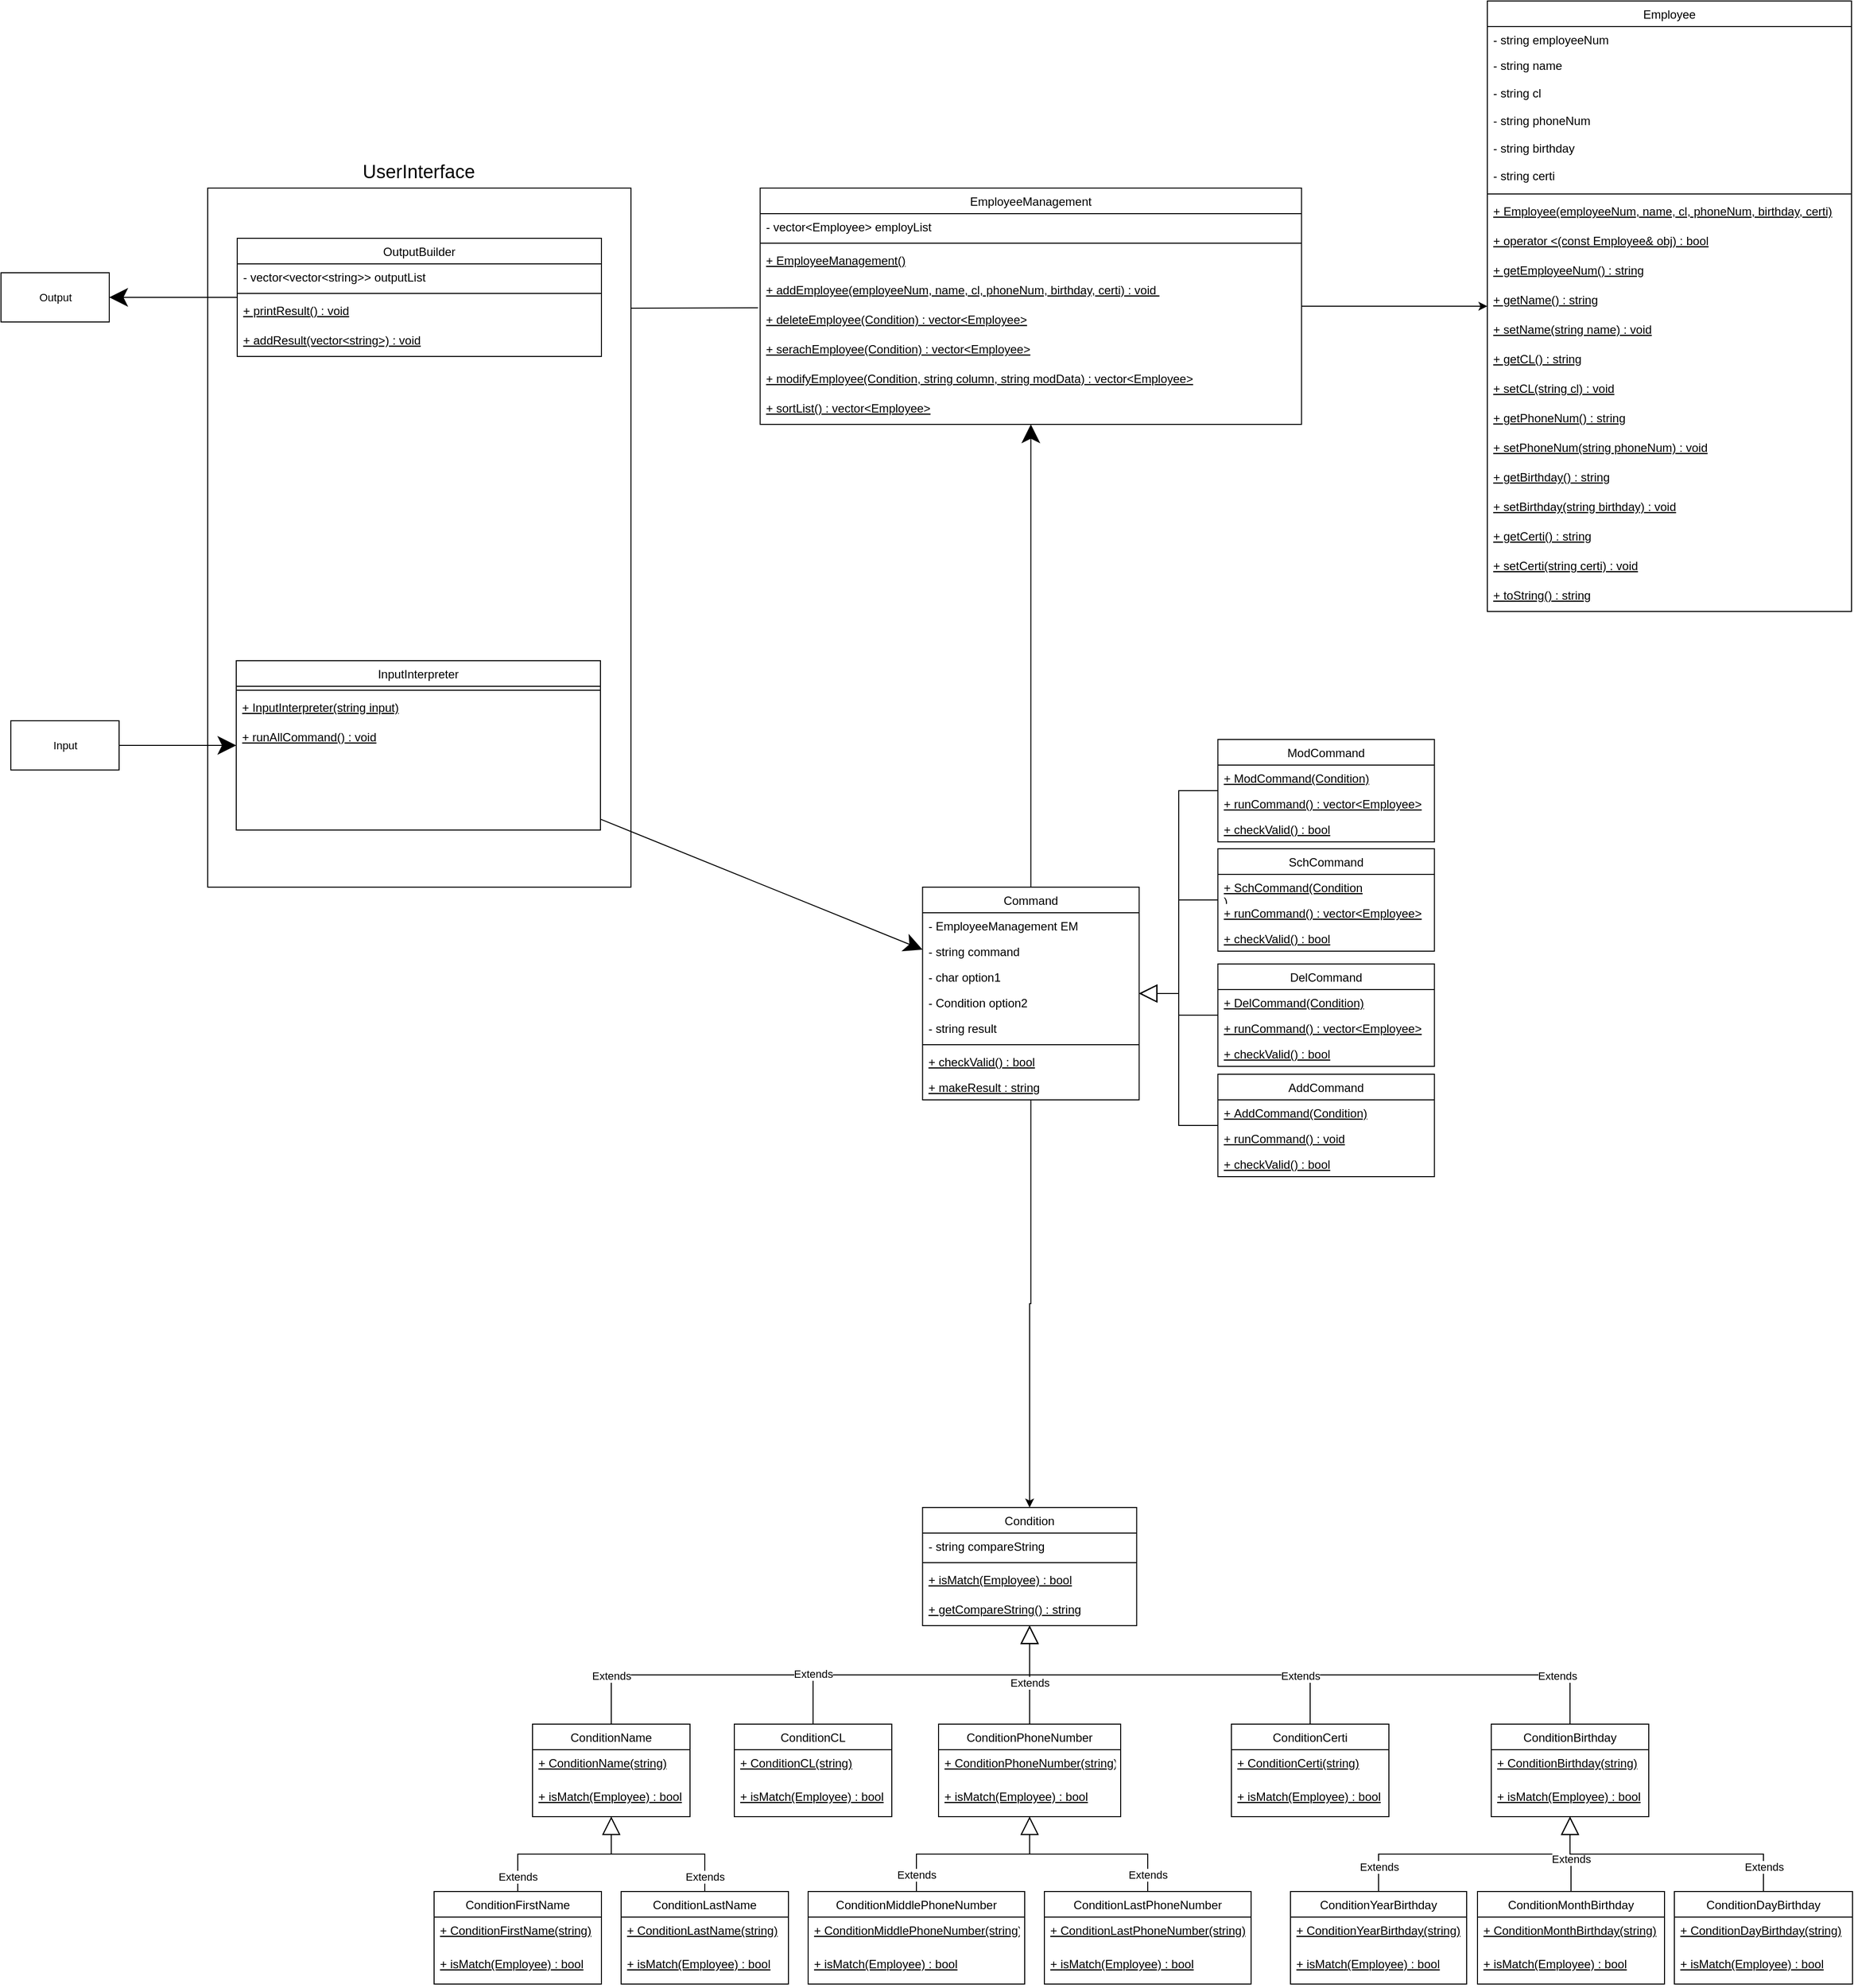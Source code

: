 <mxfile version="17.3.0" type="github" pages="2">
  <diagram id="C5RBs43oDa-KdzZeNtuy" name="Page-1">
    <mxGraphModel dx="3369" dy="963" grid="1" gridSize="10" guides="1" tooltips="1" connect="1" arrows="1" fold="1" page="1" pageScale="1" pageWidth="827" pageHeight="1169" math="0" shadow="0">
      <root>
        <mxCell id="WIyWlLk6GJQsqaUBKTNV-0" />
        <mxCell id="WIyWlLk6GJQsqaUBKTNV-1" parent="WIyWlLk6GJQsqaUBKTNV-0" />
        <mxCell id="TgzZdIN7OXh--3jAK0nj-32" value="" style="group" parent="WIyWlLk6GJQsqaUBKTNV-1" vertex="1" connectable="0">
          <mxGeometry x="-1230" y="560" width="430" height="710" as="geometry" />
        </mxCell>
        <mxCell id="TgzZdIN7OXh--3jAK0nj-29" value="" style="rounded=0;whiteSpace=wrap;html=1;fontFamily=Helvetica;fontSize=11;fontColor=default;" parent="TgzZdIN7OXh--3jAK0nj-32" vertex="1">
          <mxGeometry y="40" width="430" height="710" as="geometry" />
        </mxCell>
        <mxCell id="TgzZdIN7OXh--3jAK0nj-31" value="UserInterface" style="text;html=1;strokeColor=none;fillColor=none;align=center;verticalAlign=middle;whiteSpace=wrap;rounded=0;fontFamily=Helvetica;fontSize=19;fontColor=default;" parent="TgzZdIN7OXh--3jAK0nj-32" vertex="1">
          <mxGeometry x="186.333" y="9.595" width="57.333" height="28.784" as="geometry" />
        </mxCell>
        <mxCell id="SZKecO72ImMTuySL_LnB-146" value="OutputBuilder" style="swimlane;fontStyle=0;align=center;verticalAlign=top;childLayout=stackLayout;horizontal=1;startSize=26;horizontalStack=0;resizeParent=1;resizeLast=0;collapsible=1;marginBottom=0;rounded=0;shadow=0;strokeWidth=1;" parent="TgzZdIN7OXh--3jAK0nj-32" vertex="1">
          <mxGeometry x="30" y="91" width="370" height="120" as="geometry">
            <mxRectangle x="130" y="380" width="160" height="26" as="alternateBounds" />
          </mxGeometry>
        </mxCell>
        <mxCell id="SZKecO72ImMTuySL_LnB-147" value="- vector&lt;vector&lt;string&gt;&gt; outputList" style="text;align=left;verticalAlign=top;spacingLeft=4;spacingRight=4;overflow=hidden;rotatable=0;points=[[0,0.5],[1,0.5]];portConstraint=eastwest;" parent="SZKecO72ImMTuySL_LnB-146" vertex="1">
          <mxGeometry y="26" width="370" height="26" as="geometry" />
        </mxCell>
        <mxCell id="SZKecO72ImMTuySL_LnB-150" value="" style="line;html=1;strokeWidth=1;align=left;verticalAlign=middle;spacingTop=-1;spacingLeft=3;spacingRight=3;rotatable=0;labelPosition=right;points=[];portConstraint=eastwest;" parent="SZKecO72ImMTuySL_LnB-146" vertex="1">
          <mxGeometry y="52" width="370" height="8" as="geometry" />
        </mxCell>
        <mxCell id="SZKecO72ImMTuySL_LnB-151" value="+ printResult() : void" style="text;align=left;verticalAlign=top;spacingLeft=4;spacingRight=4;overflow=hidden;rotatable=0;points=[[0,0.5],[1,0.5]];portConstraint=eastwest;fontStyle=4" parent="SZKecO72ImMTuySL_LnB-146" vertex="1">
          <mxGeometry y="60" width="370" height="30" as="geometry" />
        </mxCell>
        <mxCell id="TgzZdIN7OXh--3jAK0nj-35" value="+ addResult(vector&lt;string&gt;) : void" style="text;align=left;verticalAlign=top;spacingLeft=4;spacingRight=4;overflow=hidden;rotatable=0;points=[[0,0.5],[1,0.5]];portConstraint=eastwest;fontStyle=4" parent="SZKecO72ImMTuySL_LnB-146" vertex="1">
          <mxGeometry y="90" width="370" height="30" as="geometry" />
        </mxCell>
        <mxCell id="SZKecO72ImMTuySL_LnB-33" value="InputInterpreter" style="swimlane;fontStyle=0;align=center;verticalAlign=top;childLayout=stackLayout;horizontal=1;startSize=26;horizontalStack=0;resizeParent=1;resizeLast=0;collapsible=1;marginBottom=0;rounded=0;shadow=0;strokeWidth=1;" parent="TgzZdIN7OXh--3jAK0nj-32" vertex="1">
          <mxGeometry x="29" y="520" width="370" height="172" as="geometry">
            <mxRectangle x="130" y="380" width="160" height="26" as="alternateBounds" />
          </mxGeometry>
        </mxCell>
        <mxCell id="SZKecO72ImMTuySL_LnB-35" value="" style="line;html=1;strokeWidth=1;align=left;verticalAlign=middle;spacingTop=-1;spacingLeft=3;spacingRight=3;rotatable=0;labelPosition=right;points=[];portConstraint=eastwest;" parent="SZKecO72ImMTuySL_LnB-33" vertex="1">
          <mxGeometry y="26" width="370" height="8" as="geometry" />
        </mxCell>
        <mxCell id="SZKecO72ImMTuySL_LnB-36" value="+ InputInterpreter(string input)" style="text;align=left;verticalAlign=top;spacingLeft=4;spacingRight=4;overflow=hidden;rotatable=0;points=[[0,0.5],[1,0.5]];portConstraint=eastwest;fontStyle=4" parent="SZKecO72ImMTuySL_LnB-33" vertex="1">
          <mxGeometry y="34" width="370" height="30" as="geometry" />
        </mxCell>
        <mxCell id="TgzZdIN7OXh--3jAK0nj-70" value="+ runAllCommand() : void" style="text;align=left;verticalAlign=top;spacingLeft=4;spacingRight=4;overflow=hidden;rotatable=0;points=[[0,0.5],[1,0.5]];portConstraint=eastwest;fontStyle=4" parent="SZKecO72ImMTuySL_LnB-33" vertex="1">
          <mxGeometry y="64" width="370" height="30" as="geometry" />
        </mxCell>
        <mxCell id="SZKecO72ImMTuySL_LnB-0" value="Employee" style="swimlane;fontStyle=0;align=center;verticalAlign=top;childLayout=stackLayout;horizontal=1;startSize=26;horizontalStack=0;resizeParent=1;resizeLast=0;collapsible=1;marginBottom=0;rounded=0;shadow=0;strokeWidth=1;" parent="WIyWlLk6GJQsqaUBKTNV-1" vertex="1">
          <mxGeometry x="70" y="410" width="370" height="620" as="geometry">
            <mxRectangle x="130" y="380" width="160" height="26" as="alternateBounds" />
          </mxGeometry>
        </mxCell>
        <mxCell id="SZKecO72ImMTuySL_LnB-1" value="- string employeeNum&#xa;" style="text;align=left;verticalAlign=top;spacingLeft=4;spacingRight=4;overflow=hidden;rotatable=0;points=[[0,0.5],[1,0.5]];portConstraint=eastwest;" parent="SZKecO72ImMTuySL_LnB-0" vertex="1">
          <mxGeometry y="26" width="370" height="26" as="geometry" />
        </mxCell>
        <mxCell id="SZKecO72ImMTuySL_LnB-2" value="- string name" style="text;align=left;verticalAlign=top;spacingLeft=4;spacingRight=4;overflow=hidden;rotatable=0;points=[[0,0.5],[1,0.5]];portConstraint=eastwest;rounded=0;shadow=0;html=0;" parent="SZKecO72ImMTuySL_LnB-0" vertex="1">
          <mxGeometry y="52" width="370" height="28" as="geometry" />
        </mxCell>
        <mxCell id="SZKecO72ImMTuySL_LnB-6" value="- string cl" style="text;align=left;verticalAlign=top;spacingLeft=4;spacingRight=4;overflow=hidden;rotatable=0;points=[[0,0.5],[1,0.5]];portConstraint=eastwest;rounded=0;shadow=0;html=0;" parent="SZKecO72ImMTuySL_LnB-0" vertex="1">
          <mxGeometry y="80" width="370" height="28" as="geometry" />
        </mxCell>
        <mxCell id="SZKecO72ImMTuySL_LnB-7" value="- string phoneNum" style="text;align=left;verticalAlign=top;spacingLeft=4;spacingRight=4;overflow=hidden;rotatable=0;points=[[0,0.5],[1,0.5]];portConstraint=eastwest;rounded=0;shadow=0;html=0;" parent="SZKecO72ImMTuySL_LnB-0" vertex="1">
          <mxGeometry y="108" width="370" height="28" as="geometry" />
        </mxCell>
        <mxCell id="SZKecO72ImMTuySL_LnB-8" value="- string birthday" style="text;align=left;verticalAlign=top;spacingLeft=4;spacingRight=4;overflow=hidden;rotatable=0;points=[[0,0.5],[1,0.5]];portConstraint=eastwest;rounded=0;shadow=0;html=0;" parent="SZKecO72ImMTuySL_LnB-0" vertex="1">
          <mxGeometry y="136" width="370" height="28" as="geometry" />
        </mxCell>
        <mxCell id="SZKecO72ImMTuySL_LnB-9" value="- string certi" style="text;align=left;verticalAlign=top;spacingLeft=4;spacingRight=4;overflow=hidden;rotatable=0;points=[[0,0.5],[1,0.5]];portConstraint=eastwest;rounded=0;shadow=0;html=0;" parent="SZKecO72ImMTuySL_LnB-0" vertex="1">
          <mxGeometry y="164" width="370" height="28" as="geometry" />
        </mxCell>
        <mxCell id="SZKecO72ImMTuySL_LnB-3" value="" style="line;html=1;strokeWidth=1;align=left;verticalAlign=middle;spacingTop=-1;spacingLeft=3;spacingRight=3;rotatable=0;labelPosition=right;points=[];portConstraint=eastwest;" parent="SZKecO72ImMTuySL_LnB-0" vertex="1">
          <mxGeometry y="192" width="370" height="8" as="geometry" />
        </mxCell>
        <mxCell id="SZKecO72ImMTuySL_LnB-4" value="+ Employee(employeeNum, name, cl, phoneNum, birthday, certi)" style="text;align=left;verticalAlign=top;spacingLeft=4;spacingRight=4;overflow=hidden;rotatable=0;points=[[0,0.5],[1,0.5]];portConstraint=eastwest;fontStyle=4" parent="SZKecO72ImMTuySL_LnB-0" vertex="1">
          <mxGeometry y="200" width="370" height="30" as="geometry" />
        </mxCell>
        <mxCell id="TgzZdIN7OXh--3jAK0nj-48" value="+ operator &lt;(const Employee&amp; obj) : bool" style="text;align=left;verticalAlign=top;spacingLeft=4;spacingRight=4;overflow=hidden;rotatable=0;points=[[0,0.5],[1,0.5]];portConstraint=eastwest;fontStyle=4" parent="SZKecO72ImMTuySL_LnB-0" vertex="1">
          <mxGeometry y="230" width="370" height="30" as="geometry" />
        </mxCell>
        <mxCell id="SZKecO72ImMTuySL_LnB-155" value="+ getEmployeeNum() : string" style="text;align=left;verticalAlign=top;spacingLeft=4;spacingRight=4;overflow=hidden;rotatable=0;points=[[0,0.5],[1,0.5]];portConstraint=eastwest;fontStyle=4" parent="SZKecO72ImMTuySL_LnB-0" vertex="1">
          <mxGeometry y="260" width="370" height="30" as="geometry" />
        </mxCell>
        <mxCell id="SZKecO72ImMTuySL_LnB-21" value="+ getName() : string" style="text;align=left;verticalAlign=top;spacingLeft=4;spacingRight=4;overflow=hidden;rotatable=0;points=[[0,0.5],[1,0.5]];portConstraint=eastwest;fontStyle=4" parent="SZKecO72ImMTuySL_LnB-0" vertex="1">
          <mxGeometry y="290" width="370" height="30" as="geometry" />
        </mxCell>
        <mxCell id="SZKecO72ImMTuySL_LnB-100" value="+ setName(string name) : void" style="text;align=left;verticalAlign=top;spacingLeft=4;spacingRight=4;overflow=hidden;rotatable=0;points=[[0,0.5],[1,0.5]];portConstraint=eastwest;fontStyle=4" parent="SZKecO72ImMTuySL_LnB-0" vertex="1">
          <mxGeometry y="320" width="370" height="30" as="geometry" />
        </mxCell>
        <mxCell id="SZKecO72ImMTuySL_LnB-24" value="+ getCL() : string" style="text;align=left;verticalAlign=top;spacingLeft=4;spacingRight=4;overflow=hidden;rotatable=0;points=[[0,0.5],[1,0.5]];portConstraint=eastwest;fontStyle=4" parent="SZKecO72ImMTuySL_LnB-0" vertex="1">
          <mxGeometry y="350" width="370" height="30" as="geometry" />
        </mxCell>
        <mxCell id="SZKecO72ImMTuySL_LnB-99" value="+ setCL(string cl) : void" style="text;align=left;verticalAlign=top;spacingLeft=4;spacingRight=4;overflow=hidden;rotatable=0;points=[[0,0.5],[1,0.5]];portConstraint=eastwest;fontStyle=4" parent="SZKecO72ImMTuySL_LnB-0" vertex="1">
          <mxGeometry y="380" width="370" height="30" as="geometry" />
        </mxCell>
        <mxCell id="SZKecO72ImMTuySL_LnB-25" value="+ getPhoneNum() : string" style="text;align=left;verticalAlign=top;spacingLeft=4;spacingRight=4;overflow=hidden;rotatable=0;points=[[0,0.5],[1,0.5]];portConstraint=eastwest;fontStyle=4" parent="SZKecO72ImMTuySL_LnB-0" vertex="1">
          <mxGeometry y="410" width="370" height="30" as="geometry" />
        </mxCell>
        <mxCell id="SZKecO72ImMTuySL_LnB-98" value="+ setPhoneNum(string phoneNum) : void" style="text;align=left;verticalAlign=top;spacingLeft=4;spacingRight=4;overflow=hidden;rotatable=0;points=[[0,0.5],[1,0.5]];portConstraint=eastwest;fontStyle=4" parent="SZKecO72ImMTuySL_LnB-0" vertex="1">
          <mxGeometry y="440" width="370" height="30" as="geometry" />
        </mxCell>
        <mxCell id="SZKecO72ImMTuySL_LnB-26" value="+ getBirthday() : string" style="text;align=left;verticalAlign=top;spacingLeft=4;spacingRight=4;overflow=hidden;rotatable=0;points=[[0,0.5],[1,0.5]];portConstraint=eastwest;fontStyle=4" parent="SZKecO72ImMTuySL_LnB-0" vertex="1">
          <mxGeometry y="470" width="370" height="30" as="geometry" />
        </mxCell>
        <mxCell id="SZKecO72ImMTuySL_LnB-97" value="+ setBirthday(string birthday) : void" style="text;align=left;verticalAlign=top;spacingLeft=4;spacingRight=4;overflow=hidden;rotatable=0;points=[[0,0.5],[1,0.5]];portConstraint=eastwest;fontStyle=4" parent="SZKecO72ImMTuySL_LnB-0" vertex="1">
          <mxGeometry y="500" width="370" height="30" as="geometry" />
        </mxCell>
        <mxCell id="SZKecO72ImMTuySL_LnB-27" value="+ getCerti() : string" style="text;align=left;verticalAlign=top;spacingLeft=4;spacingRight=4;overflow=hidden;rotatable=0;points=[[0,0.5],[1,0.5]];portConstraint=eastwest;fontStyle=4" parent="SZKecO72ImMTuySL_LnB-0" vertex="1">
          <mxGeometry y="530" width="370" height="30" as="geometry" />
        </mxCell>
        <mxCell id="SZKecO72ImMTuySL_LnB-96" value="+ setCerti(string certi) : void" style="text;align=left;verticalAlign=top;spacingLeft=4;spacingRight=4;overflow=hidden;rotatable=0;points=[[0,0.5],[1,0.5]];portConstraint=eastwest;fontStyle=4" parent="SZKecO72ImMTuySL_LnB-0" vertex="1">
          <mxGeometry y="560" width="370" height="30" as="geometry" />
        </mxCell>
        <mxCell id="SDovXiUHIpcLB9_Pdx8c-0" value="+ toString() : string" style="text;align=left;verticalAlign=top;spacingLeft=4;spacingRight=4;overflow=hidden;rotatable=0;points=[[0,0.5],[1,0.5]];portConstraint=eastwest;fontStyle=4" parent="SZKecO72ImMTuySL_LnB-0" vertex="1">
          <mxGeometry y="590" width="370" height="30" as="geometry" />
        </mxCell>
        <mxCell id="SZKecO72ImMTuySL_LnB-10" value="EmployeeManagement" style="swimlane;fontStyle=0;align=center;verticalAlign=top;childLayout=stackLayout;horizontal=1;startSize=26;horizontalStack=0;resizeParent=1;resizeLast=0;collapsible=1;marginBottom=0;rounded=0;shadow=0;strokeWidth=1;" parent="WIyWlLk6GJQsqaUBKTNV-1" vertex="1">
          <mxGeometry x="-668.75" y="600" width="550" height="240" as="geometry">
            <mxRectangle x="130" y="380" width="160" height="26" as="alternateBounds" />
          </mxGeometry>
        </mxCell>
        <mxCell id="SZKecO72ImMTuySL_LnB-11" value="- vector&lt;Employee&gt; employList" style="text;align=left;verticalAlign=top;spacingLeft=4;spacingRight=4;overflow=hidden;rotatable=0;points=[[0,0.5],[1,0.5]];portConstraint=eastwest;" parent="SZKecO72ImMTuySL_LnB-10" vertex="1">
          <mxGeometry y="26" width="550" height="26" as="geometry" />
        </mxCell>
        <mxCell id="SZKecO72ImMTuySL_LnB-17" value="" style="line;html=1;strokeWidth=1;align=left;verticalAlign=middle;spacingTop=-1;spacingLeft=3;spacingRight=3;rotatable=0;labelPosition=right;points=[];portConstraint=eastwest;" parent="SZKecO72ImMTuySL_LnB-10" vertex="1">
          <mxGeometry y="52" width="550" height="8" as="geometry" />
        </mxCell>
        <mxCell id="SZKecO72ImMTuySL_LnB-18" value="+ EmployeeManagement()" style="text;align=left;verticalAlign=top;spacingLeft=4;spacingRight=4;overflow=hidden;rotatable=0;points=[[0,0.5],[1,0.5]];portConstraint=eastwest;fontStyle=4" parent="SZKecO72ImMTuySL_LnB-10" vertex="1">
          <mxGeometry y="60" width="550" height="30" as="geometry" />
        </mxCell>
        <mxCell id="SZKecO72ImMTuySL_LnB-28" value="+ addEmployee(employeeNum, name, cl, phoneNum, birthday, certi) : void " style="text;align=left;verticalAlign=top;spacingLeft=4;spacingRight=4;overflow=hidden;rotatable=0;points=[[0,0.5],[1,0.5]];portConstraint=eastwest;fontStyle=4" parent="SZKecO72ImMTuySL_LnB-10" vertex="1">
          <mxGeometry y="90" width="550" height="30" as="geometry" />
        </mxCell>
        <mxCell id="SZKecO72ImMTuySL_LnB-39" value="+ deleteEmployee(Condition) : vector&lt;Employee&gt;" style="text;align=left;verticalAlign=top;spacingLeft=4;spacingRight=4;overflow=hidden;rotatable=0;points=[[0,0.5],[1,0.5]];portConstraint=eastwest;fontStyle=4" parent="SZKecO72ImMTuySL_LnB-10" vertex="1">
          <mxGeometry y="120" width="550" height="30" as="geometry" />
        </mxCell>
        <mxCell id="SZKecO72ImMTuySL_LnB-71" value="+ serachEmployee(Condition) : vector&lt;Employee&gt;" style="text;align=left;verticalAlign=top;spacingLeft=4;spacingRight=4;overflow=hidden;rotatable=0;points=[[0,0.5],[1,0.5]];portConstraint=eastwest;fontStyle=4" parent="SZKecO72ImMTuySL_LnB-10" vertex="1">
          <mxGeometry y="150" width="550" height="30" as="geometry" />
        </mxCell>
        <mxCell id="SZKecO72ImMTuySL_LnB-72" value="+ modifyEmployee(Condition, string column, string modData) : vector&lt;Employee&gt;" style="text;align=left;verticalAlign=top;spacingLeft=4;spacingRight=4;overflow=hidden;rotatable=0;points=[[0,0.5],[1,0.5]];portConstraint=eastwest;fontStyle=4" parent="SZKecO72ImMTuySL_LnB-10" vertex="1">
          <mxGeometry y="180" width="550" height="30" as="geometry" />
        </mxCell>
        <mxCell id="TgzZdIN7OXh--3jAK0nj-59" value="+ sortList() : vector&lt;Employee&gt;" style="text;align=left;verticalAlign=top;spacingLeft=4;spacingRight=4;overflow=hidden;rotatable=0;points=[[0,0.5],[1,0.5]];portConstraint=eastwest;fontStyle=4" parent="SZKecO72ImMTuySL_LnB-10" vertex="1">
          <mxGeometry y="210" width="550" height="30" as="geometry" />
        </mxCell>
        <mxCell id="SZKecO72ImMTuySL_LnB-69" value="" style="endArrow=classic;html=1;rounded=0;" parent="WIyWlLk6GJQsqaUBKTNV-1" source="SZKecO72ImMTuySL_LnB-10" target="SZKecO72ImMTuySL_LnB-0" edge="1">
          <mxGeometry width="50" height="50" relative="1" as="geometry">
            <mxPoint x="320" y="418" as="sourcePoint" />
            <mxPoint x="200.96" y="464.04" as="targetPoint" />
          </mxGeometry>
        </mxCell>
        <mxCell id="SZKecO72ImMTuySL_LnB-223" value="" style="endArrow=block;endSize=16;endFill=0;html=1;rounded=0;edgeStyle=elbowEdgeStyle;" parent="WIyWlLk6GJQsqaUBKTNV-1" source="TgzZdIN7OXh--3jAK0nj-52" target="SZKecO72ImMTuySL_LnB-137" edge="1">
          <mxGeometry relative="1" as="geometry">
            <mxPoint x="-203.75" y="1301" as="sourcePoint" />
          </mxGeometry>
        </mxCell>
        <mxCell id="TgzZdIN7OXh--3jAK0nj-7" value="" style="edgeStyle=elbowEdgeStyle;shape=connector;rounded=0;orthogonalLoop=1;jettySize=auto;html=1;labelBackgroundColor=default;fontFamily=Helvetica;fontSize=11;fontColor=default;endArrow=block;endFill=0;endSize=16;strokeColor=default;startArrow=none;" parent="WIyWlLk6GJQsqaUBKTNV-1" source="TgzZdIN7OXh--3jAK0nj-52" target="SZKecO72ImMTuySL_LnB-137" edge="1">
          <mxGeometry relative="1" as="geometry">
            <mxPoint x="-203.75" y="1180" as="sourcePoint" />
          </mxGeometry>
        </mxCell>
        <mxCell id="TgzZdIN7OXh--3jAK0nj-14" value="" style="edgeStyle=elbowEdgeStyle;shape=connector;rounded=0;orthogonalLoop=1;jettySize=auto;html=1;labelBackgroundColor=default;fontFamily=Helvetica;fontSize=11;fontColor=default;endArrow=block;endFill=0;endSize=16;strokeColor=default;" parent="WIyWlLk6GJQsqaUBKTNV-1" source="TgzZdIN7OXh--3jAK0nj-50" target="SZKecO72ImMTuySL_LnB-137" edge="1">
          <mxGeometry relative="1" as="geometry">
            <mxPoint x="-203.75" y="1420" as="sourcePoint" />
          </mxGeometry>
        </mxCell>
        <mxCell id="TgzZdIN7OXh--3jAK0nj-18" value="" style="edgeStyle=elbowEdgeStyle;shape=connector;rounded=0;orthogonalLoop=1;jettySize=auto;html=1;labelBackgroundColor=default;fontFamily=Helvetica;fontSize=11;fontColor=default;endArrow=block;endFill=0;endSize=16;strokeColor=default;" parent="WIyWlLk6GJQsqaUBKTNV-1" source="TgzZdIN7OXh--3jAK0nj-43" target="SZKecO72ImMTuySL_LnB-137" edge="1">
          <mxGeometry relative="1" as="geometry" />
        </mxCell>
        <mxCell id="SZKecO72ImMTuySL_LnB-137" value="Command" style="swimlane;fontStyle=0;align=center;verticalAlign=top;childLayout=stackLayout;horizontal=1;startSize=26;horizontalStack=0;resizeParent=1;resizeLast=0;collapsible=1;marginBottom=0;rounded=0;shadow=0;strokeWidth=1;" parent="WIyWlLk6GJQsqaUBKTNV-1" vertex="1">
          <mxGeometry x="-503.75" y="1310" width="220" height="216" as="geometry">
            <mxRectangle x="130" y="380" width="160" height="26" as="alternateBounds" />
          </mxGeometry>
        </mxCell>
        <mxCell id="TgzZdIN7OXh--3jAK0nj-25" value="- EmployeeManagement EM" style="text;align=left;verticalAlign=top;spacingLeft=4;spacingRight=4;overflow=hidden;rotatable=0;points=[[0,0.5],[1,0.5]];portConstraint=eastwest;" parent="SZKecO72ImMTuySL_LnB-137" vertex="1">
          <mxGeometry y="26" width="220" height="26" as="geometry" />
        </mxCell>
        <mxCell id="SDovXiUHIpcLB9_Pdx8c-12" value="- string command" style="text;align=left;verticalAlign=top;spacingLeft=4;spacingRight=4;overflow=hidden;rotatable=0;points=[[0,0.5],[1,0.5]];portConstraint=eastwest;" parent="SZKecO72ImMTuySL_LnB-137" vertex="1">
          <mxGeometry y="52" width="220" height="26" as="geometry" />
        </mxCell>
        <mxCell id="TgzZdIN7OXh--3jAK0nj-78" value="- char option1" style="text;align=left;verticalAlign=top;spacingLeft=4;spacingRight=4;overflow=hidden;rotatable=0;points=[[0,0.5],[1,0.5]];portConstraint=eastwest;" parent="SZKecO72ImMTuySL_LnB-137" vertex="1">
          <mxGeometry y="78" width="220" height="26" as="geometry" />
        </mxCell>
        <mxCell id="TgzZdIN7OXh--3jAK0nj-79" value="- Condition option2" style="text;align=left;verticalAlign=top;spacingLeft=4;spacingRight=4;overflow=hidden;rotatable=0;points=[[0,0.5],[1,0.5]];portConstraint=eastwest;" parent="SZKecO72ImMTuySL_LnB-137" vertex="1">
          <mxGeometry y="104" width="220" height="26" as="geometry" />
        </mxCell>
        <mxCell id="TgzZdIN7OXh--3jAK0nj-94" value="- string result" style="text;align=left;verticalAlign=top;spacingLeft=4;spacingRight=4;overflow=hidden;rotatable=0;points=[[0,0.5],[1,0.5]];portConstraint=eastwest;" parent="SZKecO72ImMTuySL_LnB-137" vertex="1">
          <mxGeometry y="130" width="220" height="26" as="geometry" />
        </mxCell>
        <mxCell id="SZKecO72ImMTuySL_LnB-141" value="" style="line;html=1;strokeWidth=1;align=left;verticalAlign=middle;spacingTop=-1;spacingLeft=3;spacingRight=3;rotatable=0;labelPosition=right;points=[];portConstraint=eastwest;" parent="SZKecO72ImMTuySL_LnB-137" vertex="1">
          <mxGeometry y="156" width="220" height="8" as="geometry" />
        </mxCell>
        <mxCell id="TgzZdIN7OXh--3jAK0nj-72" value="+ checkValid() : bool" style="text;align=left;verticalAlign=top;spacingLeft=4;spacingRight=4;overflow=hidden;rotatable=0;points=[[0,0.5],[1,0.5]];portConstraint=eastwest;fontStyle=4" parent="SZKecO72ImMTuySL_LnB-137" vertex="1">
          <mxGeometry y="164" width="220" height="26" as="geometry" />
        </mxCell>
        <mxCell id="TgzZdIN7OXh--3jAK0nj-96" value="+ makeResult : string" style="text;align=left;verticalAlign=top;spacingLeft=4;spacingRight=4;overflow=hidden;rotatable=0;points=[[0,0.5],[1,0.5]];portConstraint=eastwest;fontStyle=4" parent="SZKecO72ImMTuySL_LnB-137" vertex="1">
          <mxGeometry y="190" width="220" height="26" as="geometry" />
        </mxCell>
        <mxCell id="SZKecO72ImMTuySL_LnB-193" value="" style="group" parent="WIyWlLk6GJQsqaUBKTNV-1" vertex="1" connectable="0">
          <mxGeometry x="-980" y="1940" width="1350" height="484" as="geometry" />
        </mxCell>
        <mxCell id="SZKecO72ImMTuySL_LnB-131" value="" style="group" parent="SZKecO72ImMTuySL_LnB-193" vertex="1" connectable="0">
          <mxGeometry y="40" width="1350" height="444" as="geometry" />
        </mxCell>
        <mxCell id="SZKecO72ImMTuySL_LnB-77" value="ConditionCL" style="swimlane;fontStyle=0;align=center;verticalAlign=top;childLayout=stackLayout;horizontal=1;startSize=26;horizontalStack=0;resizeParent=1;resizeLast=0;collapsible=1;marginBottom=0;rounded=0;shadow=0;strokeWidth=1;" parent="SZKecO72ImMTuySL_LnB-131" vertex="1">
          <mxGeometry x="285" y="180" width="160" height="94" as="geometry">
            <mxRectangle x="130" y="380" width="160" height="26" as="alternateBounds" />
          </mxGeometry>
        </mxCell>
        <mxCell id="SZKecO72ImMTuySL_LnB-78" value="+ ConditionCL(string)" style="text;align=left;verticalAlign=top;spacingLeft=4;spacingRight=4;overflow=hidden;rotatable=0;points=[[0,0.5],[1,0.5]];portConstraint=eastwest;fontStyle=4" parent="SZKecO72ImMTuySL_LnB-77" vertex="1">
          <mxGeometry y="26" width="160" height="34" as="geometry" />
        </mxCell>
        <mxCell id="SZKecO72ImMTuySL_LnB-200" value="+ isMatch(Employee) : bool" style="text;align=left;verticalAlign=top;spacingLeft=4;spacingRight=4;overflow=hidden;rotatable=0;points=[[0,0.5],[1,0.5]];portConstraint=eastwest;fontStyle=4" parent="SZKecO72ImMTuySL_LnB-77" vertex="1">
          <mxGeometry y="60" width="160" height="34" as="geometry" />
        </mxCell>
        <mxCell id="SZKecO72ImMTuySL_LnB-79" value="ConditionPhoneNumber" style="swimlane;fontStyle=0;align=center;verticalAlign=top;childLayout=stackLayout;horizontal=1;startSize=26;horizontalStack=0;resizeParent=1;resizeLast=0;collapsible=1;marginBottom=0;rounded=0;shadow=0;strokeWidth=1;" parent="SZKecO72ImMTuySL_LnB-131" vertex="1">
          <mxGeometry x="492.5" y="180" width="185" height="94" as="geometry">
            <mxRectangle x="130" y="380" width="160" height="26" as="alternateBounds" />
          </mxGeometry>
        </mxCell>
        <mxCell id="SZKecO72ImMTuySL_LnB-80" value="+ ConditionPhoneNumber(string)" style="text;align=left;verticalAlign=top;spacingLeft=4;spacingRight=4;overflow=hidden;rotatable=0;points=[[0,0.5],[1,0.5]];portConstraint=eastwest;fontStyle=4" parent="SZKecO72ImMTuySL_LnB-79" vertex="1">
          <mxGeometry y="26" width="185" height="34" as="geometry" />
        </mxCell>
        <mxCell id="SZKecO72ImMTuySL_LnB-196" value="+ isMatch(Employee) : bool" style="text;align=left;verticalAlign=top;spacingLeft=4;spacingRight=4;overflow=hidden;rotatable=0;points=[[0,0.5],[1,0.5]];portConstraint=eastwest;fontStyle=4" parent="SZKecO72ImMTuySL_LnB-79" vertex="1">
          <mxGeometry y="60" width="185" height="34" as="geometry" />
        </mxCell>
        <mxCell id="SZKecO72ImMTuySL_LnB-81" value="ConditionCerti" style="swimlane;fontStyle=0;align=center;verticalAlign=top;childLayout=stackLayout;horizontal=1;startSize=26;horizontalStack=0;resizeParent=1;resizeLast=0;collapsible=1;marginBottom=0;rounded=0;shadow=0;strokeWidth=1;" parent="SZKecO72ImMTuySL_LnB-131" vertex="1">
          <mxGeometry x="790" y="180" width="160" height="94" as="geometry">
            <mxRectangle x="130" y="380" width="160" height="26" as="alternateBounds" />
          </mxGeometry>
        </mxCell>
        <mxCell id="SZKecO72ImMTuySL_LnB-82" value="+ ConditionCerti(string)" style="text;align=left;verticalAlign=top;spacingLeft=4;spacingRight=4;overflow=hidden;rotatable=0;points=[[0,0.5],[1,0.5]];portConstraint=eastwest;fontStyle=4" parent="SZKecO72ImMTuySL_LnB-81" vertex="1">
          <mxGeometry y="26" width="160" height="34" as="geometry" />
        </mxCell>
        <mxCell id="SZKecO72ImMTuySL_LnB-202" value="+ isMatch(Employee) : bool" style="text;align=left;verticalAlign=top;spacingLeft=4;spacingRight=4;overflow=hidden;rotatable=0;points=[[0,0.5],[1,0.5]];portConstraint=eastwest;fontStyle=4" parent="SZKecO72ImMTuySL_LnB-81" vertex="1">
          <mxGeometry y="60" width="160" height="34" as="geometry" />
        </mxCell>
        <mxCell id="SZKecO72ImMTuySL_LnB-101" value="ConditionFirstName" style="swimlane;fontStyle=0;align=center;verticalAlign=top;childLayout=stackLayout;horizontal=1;startSize=26;horizontalStack=0;resizeParent=1;resizeLast=0;collapsible=1;marginBottom=0;rounded=0;shadow=0;strokeWidth=1;" parent="SZKecO72ImMTuySL_LnB-131" vertex="1">
          <mxGeometry x="-20" y="350" width="170" height="94" as="geometry">
            <mxRectangle x="130" y="380" width="160" height="26" as="alternateBounds" />
          </mxGeometry>
        </mxCell>
        <mxCell id="SZKecO72ImMTuySL_LnB-102" value="+ ConditionFirstName(string)" style="text;align=left;verticalAlign=top;spacingLeft=4;spacingRight=4;overflow=hidden;rotatable=0;points=[[0,0.5],[1,0.5]];portConstraint=eastwest;fontStyle=4" parent="SZKecO72ImMTuySL_LnB-101" vertex="1">
          <mxGeometry y="26" width="170" height="34" as="geometry" />
        </mxCell>
        <mxCell id="SZKecO72ImMTuySL_LnB-214" value="+ isMatch(Employee) : bool" style="text;align=left;verticalAlign=top;spacingLeft=4;spacingRight=4;overflow=hidden;rotatable=0;points=[[0,0.5],[1,0.5]];portConstraint=eastwest;fontStyle=4" parent="SZKecO72ImMTuySL_LnB-101" vertex="1">
          <mxGeometry y="60" width="170" height="34" as="geometry" />
        </mxCell>
        <mxCell id="SZKecO72ImMTuySL_LnB-103" value="ConditionLastName" style="swimlane;fontStyle=0;align=center;verticalAlign=top;childLayout=stackLayout;horizontal=1;startSize=26;horizontalStack=0;resizeParent=1;resizeLast=0;collapsible=1;marginBottom=0;rounded=0;shadow=0;strokeWidth=1;" parent="SZKecO72ImMTuySL_LnB-131" vertex="1">
          <mxGeometry x="170" y="350" width="170" height="94" as="geometry">
            <mxRectangle x="130" y="380" width="160" height="26" as="alternateBounds" />
          </mxGeometry>
        </mxCell>
        <mxCell id="SZKecO72ImMTuySL_LnB-104" value="+ ConditionLastName(string)" style="text;align=left;verticalAlign=top;spacingLeft=4;spacingRight=4;overflow=hidden;rotatable=0;points=[[0,0.5],[1,0.5]];portConstraint=eastwest;fontStyle=4" parent="SZKecO72ImMTuySL_LnB-103" vertex="1">
          <mxGeometry y="26" width="170" height="34" as="geometry" />
        </mxCell>
        <mxCell id="SZKecO72ImMTuySL_LnB-213" value="+ isMatch(Employee) : bool" style="text;align=left;verticalAlign=top;spacingLeft=4;spacingRight=4;overflow=hidden;rotatable=0;points=[[0,0.5],[1,0.5]];portConstraint=eastwest;fontStyle=4" parent="SZKecO72ImMTuySL_LnB-103" vertex="1">
          <mxGeometry y="60" width="170" height="34" as="geometry" />
        </mxCell>
        <mxCell id="SZKecO72ImMTuySL_LnB-105" value="ConditionName" style="swimlane;fontStyle=0;align=center;verticalAlign=top;childLayout=stackLayout;horizontal=1;startSize=26;horizontalStack=0;resizeParent=1;resizeLast=0;collapsible=1;marginBottom=0;rounded=0;shadow=0;strokeWidth=1;" parent="SZKecO72ImMTuySL_LnB-131" vertex="1">
          <mxGeometry x="80" y="180" width="160" height="94" as="geometry">
            <mxRectangle x="130" y="380" width="160" height="26" as="alternateBounds" />
          </mxGeometry>
        </mxCell>
        <mxCell id="SZKecO72ImMTuySL_LnB-106" value="+ ConditionName(string)" style="text;align=left;verticalAlign=top;spacingLeft=4;spacingRight=4;overflow=hidden;rotatable=0;points=[[0,0.5],[1,0.5]];portConstraint=eastwest;fontStyle=4" parent="SZKecO72ImMTuySL_LnB-105" vertex="1">
          <mxGeometry y="26" width="160" height="34" as="geometry" />
        </mxCell>
        <mxCell id="SZKecO72ImMTuySL_LnB-201" value="+ isMatch(Employee) : bool" style="text;align=left;verticalAlign=top;spacingLeft=4;spacingRight=4;overflow=hidden;rotatable=0;points=[[0,0.5],[1,0.5]];portConstraint=eastwest;fontStyle=4" parent="SZKecO72ImMTuySL_LnB-105" vertex="1">
          <mxGeometry y="60" width="160" height="34" as="geometry" />
        </mxCell>
        <mxCell id="SZKecO72ImMTuySL_LnB-108" value="ConditionBirthday" style="swimlane;fontStyle=0;align=center;verticalAlign=top;childLayout=stackLayout;horizontal=1;startSize=26;horizontalStack=0;resizeParent=1;resizeLast=0;collapsible=1;marginBottom=0;rounded=0;shadow=0;strokeWidth=1;" parent="SZKecO72ImMTuySL_LnB-131" vertex="1">
          <mxGeometry x="1054" y="180" width="160" height="94" as="geometry">
            <mxRectangle x="130" y="380" width="160" height="26" as="alternateBounds" />
          </mxGeometry>
        </mxCell>
        <mxCell id="SZKecO72ImMTuySL_LnB-109" value="+ ConditionBirthday(string)" style="text;align=left;verticalAlign=top;spacingLeft=4;spacingRight=4;overflow=hidden;rotatable=0;points=[[0,0.5],[1,0.5]];portConstraint=eastwest;fontStyle=4" parent="SZKecO72ImMTuySL_LnB-108" vertex="1">
          <mxGeometry y="26" width="160" height="34" as="geometry" />
        </mxCell>
        <mxCell id="SZKecO72ImMTuySL_LnB-203" value="+ isMatch(Employee) : bool" style="text;align=left;verticalAlign=top;spacingLeft=4;spacingRight=4;overflow=hidden;rotatable=0;points=[[0,0.5],[1,0.5]];portConstraint=eastwest;fontStyle=4" parent="SZKecO72ImMTuySL_LnB-108" vertex="1">
          <mxGeometry y="60" width="160" height="34" as="geometry" />
        </mxCell>
        <mxCell id="SZKecO72ImMTuySL_LnB-113" value="ConditionMiddlePhoneNumber" style="swimlane;fontStyle=0;align=center;verticalAlign=top;childLayout=stackLayout;horizontal=1;startSize=26;horizontalStack=0;resizeParent=1;resizeLast=0;collapsible=1;marginBottom=0;rounded=0;shadow=0;strokeWidth=1;" parent="SZKecO72ImMTuySL_LnB-131" vertex="1">
          <mxGeometry x="360" y="350" width="220" height="94" as="geometry">
            <mxRectangle x="130" y="380" width="160" height="26" as="alternateBounds" />
          </mxGeometry>
        </mxCell>
        <mxCell id="SZKecO72ImMTuySL_LnB-212" value="+ ConditionMiddlePhoneNumber(string)" style="text;align=left;verticalAlign=top;spacingLeft=4;spacingRight=4;overflow=hidden;rotatable=0;points=[[0,0.5],[1,0.5]];portConstraint=eastwest;fontStyle=4" parent="SZKecO72ImMTuySL_LnB-113" vertex="1">
          <mxGeometry y="26" width="220" height="34" as="geometry" />
        </mxCell>
        <mxCell id="SZKecO72ImMTuySL_LnB-114" value="+ isMatch(Employee) : bool" style="text;align=left;verticalAlign=top;spacingLeft=4;spacingRight=4;overflow=hidden;rotatable=0;points=[[0,0.5],[1,0.5]];portConstraint=eastwest;fontStyle=4" parent="SZKecO72ImMTuySL_LnB-113" vertex="1">
          <mxGeometry y="60" width="220" height="34" as="geometry" />
        </mxCell>
        <mxCell id="SZKecO72ImMTuySL_LnB-115" value="ConditionLastPhoneNumber" style="swimlane;fontStyle=0;align=center;verticalAlign=top;childLayout=stackLayout;horizontal=1;startSize=26;horizontalStack=0;resizeParent=1;resizeLast=0;collapsible=1;marginBottom=0;rounded=0;shadow=0;strokeWidth=1;" parent="SZKecO72ImMTuySL_LnB-131" vertex="1">
          <mxGeometry x="600" y="350" width="210" height="94" as="geometry">
            <mxRectangle x="130" y="380" width="160" height="26" as="alternateBounds" />
          </mxGeometry>
        </mxCell>
        <mxCell id="SZKecO72ImMTuySL_LnB-116" value="+ ConditionLastPhoneNumber(string)" style="text;align=left;verticalAlign=top;spacingLeft=4;spacingRight=4;overflow=hidden;rotatable=0;points=[[0,0.5],[1,0.5]];portConstraint=eastwest;fontStyle=4" parent="SZKecO72ImMTuySL_LnB-115" vertex="1">
          <mxGeometry y="26" width="210" height="34" as="geometry" />
        </mxCell>
        <mxCell id="SZKecO72ImMTuySL_LnB-210" value="+ isMatch(Employee) : bool" style="text;align=left;verticalAlign=top;spacingLeft=4;spacingRight=4;overflow=hidden;rotatable=0;points=[[0,0.5],[1,0.5]];portConstraint=eastwest;fontStyle=4" parent="SZKecO72ImMTuySL_LnB-115" vertex="1">
          <mxGeometry y="60" width="210" height="34" as="geometry" />
        </mxCell>
        <mxCell id="SZKecO72ImMTuySL_LnB-117" value="ConditionYearBirthday" style="swimlane;fontStyle=0;align=center;verticalAlign=top;childLayout=stackLayout;horizontal=1;startSize=26;horizontalStack=0;resizeParent=1;resizeLast=0;collapsible=1;marginBottom=0;rounded=0;shadow=0;strokeWidth=1;" parent="SZKecO72ImMTuySL_LnB-131" vertex="1">
          <mxGeometry x="850" y="350" width="179" height="94" as="geometry">
            <mxRectangle x="130" y="380" width="160" height="26" as="alternateBounds" />
          </mxGeometry>
        </mxCell>
        <mxCell id="SZKecO72ImMTuySL_LnB-207" value="+ ConditionYearBirthday(string)" style="text;align=left;verticalAlign=top;spacingLeft=4;spacingRight=4;overflow=hidden;rotatable=0;points=[[0,0.5],[1,0.5]];portConstraint=eastwest;fontStyle=4" parent="SZKecO72ImMTuySL_LnB-117" vertex="1">
          <mxGeometry y="26" width="179" height="34" as="geometry" />
        </mxCell>
        <mxCell id="SZKecO72ImMTuySL_LnB-118" value="+ isMatch(Employee) : bool" style="text;align=left;verticalAlign=top;spacingLeft=4;spacingRight=4;overflow=hidden;rotatable=0;points=[[0,0.5],[1,0.5]];portConstraint=eastwest;fontStyle=4" parent="SZKecO72ImMTuySL_LnB-117" vertex="1">
          <mxGeometry y="60" width="179" height="34" as="geometry" />
        </mxCell>
        <mxCell id="SZKecO72ImMTuySL_LnB-119" value="ConditionMonthBirthday" style="swimlane;fontStyle=0;align=center;verticalAlign=top;childLayout=stackLayout;horizontal=1;startSize=26;horizontalStack=0;resizeParent=1;resizeLast=0;collapsible=1;marginBottom=0;rounded=0;shadow=0;strokeWidth=1;" parent="SZKecO72ImMTuySL_LnB-131" vertex="1">
          <mxGeometry x="1040" y="350" width="190" height="94" as="geometry">
            <mxRectangle x="130" y="380" width="160" height="26" as="alternateBounds" />
          </mxGeometry>
        </mxCell>
        <mxCell id="SZKecO72ImMTuySL_LnB-120" value="+ ConditionMonthBirthday(string)" style="text;align=left;verticalAlign=top;spacingLeft=4;spacingRight=4;overflow=hidden;rotatable=0;points=[[0,0.5],[1,0.5]];portConstraint=eastwest;fontStyle=4" parent="SZKecO72ImMTuySL_LnB-119" vertex="1">
          <mxGeometry y="26" width="190" height="34" as="geometry" />
        </mxCell>
        <mxCell id="SZKecO72ImMTuySL_LnB-209" value="+ isMatch(Employee) : bool" style="text;align=left;verticalAlign=top;spacingLeft=4;spacingRight=4;overflow=hidden;rotatable=0;points=[[0,0.5],[1,0.5]];portConstraint=eastwest;fontStyle=4" parent="SZKecO72ImMTuySL_LnB-119" vertex="1">
          <mxGeometry y="60" width="190" height="34" as="geometry" />
        </mxCell>
        <mxCell id="SZKecO72ImMTuySL_LnB-123" value="Extends" style="endArrow=block;endSize=16;endFill=0;html=1;rounded=0;edgeStyle=elbowEdgeStyle;elbow=vertical;" parent="SZKecO72ImMTuySL_LnB-131" source="SZKecO72ImMTuySL_LnB-101" target="SZKecO72ImMTuySL_LnB-105" edge="1">
          <mxGeometry x="-0.809" width="160" relative="1" as="geometry">
            <mxPoint x="30" y="300" as="sourcePoint" />
            <mxPoint x="435" y="180" as="targetPoint" />
            <mxPoint y="1" as="offset" />
          </mxGeometry>
        </mxCell>
        <mxCell id="SZKecO72ImMTuySL_LnB-124" value="Extends" style="endArrow=block;endSize=16;endFill=0;html=1;rounded=0;edgeStyle=elbowEdgeStyle;elbow=vertical;" parent="SZKecO72ImMTuySL_LnB-131" source="SZKecO72ImMTuySL_LnB-103" target="SZKecO72ImMTuySL_LnB-105" edge="1">
          <mxGeometry x="-0.809" width="160" relative="1" as="geometry">
            <mxPoint x="50" y="360" as="sourcePoint" />
            <mxPoint x="190" y="250" as="targetPoint" />
            <mxPoint y="1" as="offset" />
          </mxGeometry>
        </mxCell>
        <mxCell id="SZKecO72ImMTuySL_LnB-126" value="Extends" style="endArrow=block;endSize=16;endFill=0;html=1;rounded=0;edgeStyle=elbowEdgeStyle;elbow=vertical;" parent="SZKecO72ImMTuySL_LnB-131" source="SZKecO72ImMTuySL_LnB-113" target="SZKecO72ImMTuySL_LnB-79" edge="1">
          <mxGeometry x="-0.809" width="160" relative="1" as="geometry">
            <mxPoint x="490.0" y="350" as="sourcePoint" />
            <mxPoint x="590" y="240" as="targetPoint" />
            <mxPoint y="1" as="offset" />
          </mxGeometry>
        </mxCell>
        <mxCell id="SZKecO72ImMTuySL_LnB-127" value="Extends" style="endArrow=block;endSize=16;endFill=0;html=1;rounded=0;edgeStyle=elbowEdgeStyle;elbow=vertical;" parent="SZKecO72ImMTuySL_LnB-131" source="SZKecO72ImMTuySL_LnB-115" target="SZKecO72ImMTuySL_LnB-79" edge="1">
          <mxGeometry x="-0.809" width="160" relative="1" as="geometry">
            <mxPoint x="680" y="350" as="sourcePoint" />
            <mxPoint x="770" y="240" as="targetPoint" />
            <mxPoint y="1" as="offset" />
          </mxGeometry>
        </mxCell>
        <mxCell id="SZKecO72ImMTuySL_LnB-128" value="Extends" style="endArrow=block;endSize=16;endFill=0;html=1;rounded=0;edgeStyle=elbowEdgeStyle;elbow=vertical;" parent="SZKecO72ImMTuySL_LnB-131" source="SZKecO72ImMTuySL_LnB-117" target="SZKecO72ImMTuySL_LnB-108" edge="1">
          <mxGeometry x="-0.809" width="160" relative="1" as="geometry">
            <mxPoint x="900" y="350" as="sourcePoint" />
            <mxPoint x="990" y="240" as="targetPoint" />
            <mxPoint y="1" as="offset" />
          </mxGeometry>
        </mxCell>
        <mxCell id="SZKecO72ImMTuySL_LnB-130" value="Extends" style="endArrow=block;endSize=16;endFill=0;html=1;rounded=0;edgeStyle=elbowEdgeStyle;elbow=vertical;" parent="SZKecO72ImMTuySL_LnB-131" source="SZKecO72ImMTuySL_LnB-119" target="SZKecO72ImMTuySL_LnB-108" edge="1">
          <mxGeometry x="-0.167" width="160" relative="1" as="geometry">
            <mxPoint x="1080" y="380" as="sourcePoint" />
            <mxPoint x="1080" y="260" as="targetPoint" />
            <mxPoint y="-1" as="offset" />
          </mxGeometry>
        </mxCell>
        <mxCell id="SZKecO72ImMTuySL_LnB-121" value="ConditionDayBirthday" style="swimlane;fontStyle=0;align=center;verticalAlign=top;childLayout=stackLayout;horizontal=1;startSize=26;horizontalStack=0;resizeParent=1;resizeLast=0;collapsible=1;marginBottom=0;rounded=0;shadow=0;strokeWidth=1;" parent="SZKecO72ImMTuySL_LnB-131" vertex="1">
          <mxGeometry x="1240" y="350" width="181" height="94" as="geometry">
            <mxRectangle x="130" y="380" width="160" height="26" as="alternateBounds" />
          </mxGeometry>
        </mxCell>
        <mxCell id="SZKecO72ImMTuySL_LnB-122" value="+ ConditionDayBirthday(string)" style="text;align=left;verticalAlign=top;spacingLeft=4;spacingRight=4;overflow=hidden;rotatable=0;points=[[0,0.5],[1,0.5]];portConstraint=eastwest;fontStyle=4" parent="SZKecO72ImMTuySL_LnB-121" vertex="1">
          <mxGeometry y="26" width="181" height="34" as="geometry" />
        </mxCell>
        <mxCell id="SZKecO72ImMTuySL_LnB-204" value="+ isMatch(Employee) : bool" style="text;align=left;verticalAlign=top;spacingLeft=4;spacingRight=4;overflow=hidden;rotatable=0;points=[[0,0.5],[1,0.5]];portConstraint=eastwest;fontStyle=4" parent="SZKecO72ImMTuySL_LnB-121" vertex="1">
          <mxGeometry y="60" width="181" height="34" as="geometry" />
        </mxCell>
        <mxCell id="SZKecO72ImMTuySL_LnB-129" value="Extends" style="endArrow=block;endSize=16;endFill=0;html=1;rounded=0;edgeStyle=elbowEdgeStyle;elbow=vertical;" parent="SZKecO72ImMTuySL_LnB-131" source="SZKecO72ImMTuySL_LnB-121" target="SZKecO72ImMTuySL_LnB-108" edge="1">
          <mxGeometry x="-0.809" width="160" relative="1" as="geometry">
            <mxPoint x="909.375" y="360" as="sourcePoint" />
            <mxPoint x="1084" y="250" as="targetPoint" />
            <mxPoint y="1" as="offset" />
          </mxGeometry>
        </mxCell>
        <mxCell id="SZKecO72ImMTuySL_LnB-184" value="Condition" style="swimlane;fontStyle=0;align=center;verticalAlign=top;childLayout=stackLayout;horizontal=1;startSize=26;horizontalStack=0;resizeParent=1;resizeLast=0;collapsible=1;marginBottom=0;rounded=0;shadow=0;strokeWidth=1;" parent="SZKecO72ImMTuySL_LnB-193" vertex="1">
          <mxGeometry x="476.25" width="217.5" height="120" as="geometry">
            <mxRectangle x="130" y="380" width="160" height="26" as="alternateBounds" />
          </mxGeometry>
        </mxCell>
        <mxCell id="SZKecO72ImMTuySL_LnB-185" value="- string compareString" style="text;align=left;verticalAlign=top;spacingLeft=4;spacingRight=4;overflow=hidden;rotatable=0;points=[[0,0.5],[1,0.5]];portConstraint=eastwest;" parent="SZKecO72ImMTuySL_LnB-184" vertex="1">
          <mxGeometry y="26" width="217.5" height="26" as="geometry" />
        </mxCell>
        <mxCell id="SZKecO72ImMTuySL_LnB-188" value="" style="line;html=1;strokeWidth=1;align=left;verticalAlign=middle;spacingTop=-1;spacingLeft=3;spacingRight=3;rotatable=0;labelPosition=right;points=[];portConstraint=eastwest;" parent="SZKecO72ImMTuySL_LnB-184" vertex="1">
          <mxGeometry y="52" width="217.5" height="8" as="geometry" />
        </mxCell>
        <mxCell id="SZKecO72ImMTuySL_LnB-189" value="+ isMatch(Employee) : bool" style="text;align=left;verticalAlign=top;spacingLeft=4;spacingRight=4;overflow=hidden;rotatable=0;points=[[0,0.5],[1,0.5]];portConstraint=eastwest;fontStyle=4" parent="SZKecO72ImMTuySL_LnB-184" vertex="1">
          <mxGeometry y="60" width="217.5" height="30" as="geometry" />
        </mxCell>
        <mxCell id="SZKecO72ImMTuySL_LnB-197" value="+ getCompareString() : string" style="text;align=left;verticalAlign=top;spacingLeft=4;spacingRight=4;overflow=hidden;rotatable=0;points=[[0,0.5],[1,0.5]];portConstraint=eastwest;fontStyle=4" parent="SZKecO72ImMTuySL_LnB-184" vertex="1">
          <mxGeometry y="90" width="217.5" height="30" as="geometry" />
        </mxCell>
        <mxCell id="SZKecO72ImMTuySL_LnB-110" value="Extends" style="endArrow=block;endSize=16;endFill=0;html=1;rounded=0;exitX=0.5;exitY=0;exitDx=0;exitDy=0;edgeStyle=elbowEdgeStyle;elbow=vertical;" parent="SZKecO72ImMTuySL_LnB-193" source="SZKecO72ImMTuySL_LnB-108" target="SZKecO72ImMTuySL_LnB-184" edge="1">
          <mxGeometry x="-0.806" width="160" relative="1" as="geometry">
            <mxPoint y="1180" as="sourcePoint" />
            <mxPoint x="-195" y="1179" as="targetPoint" />
            <mxPoint y="1" as="offset" />
          </mxGeometry>
        </mxCell>
        <mxCell id="SZKecO72ImMTuySL_LnB-107" value="Extends" style="endArrow=block;endSize=16;endFill=0;html=1;rounded=0;exitX=0.5;exitY=0;exitDx=0;exitDy=0;edgeStyle=elbowEdgeStyle;elbow=vertical;" parent="SZKecO72ImMTuySL_LnB-193" source="SZKecO72ImMTuySL_LnB-105" target="SZKecO72ImMTuySL_LnB-184" edge="1">
          <mxGeometry x="-0.809" width="160" relative="1" as="geometry">
            <mxPoint x="-650" y="1140" as="sourcePoint" />
            <mxPoint x="-195" y="1179" as="targetPoint" />
            <mxPoint y="1" as="offset" />
          </mxGeometry>
        </mxCell>
        <mxCell id="SZKecO72ImMTuySL_LnB-85" value="Extends" style="endArrow=block;endSize=16;endFill=0;html=1;rounded=0;exitX=0.5;exitY=0;exitDx=0;exitDy=0;edgeStyle=elbowEdgeStyle;elbow=vertical;" parent="SZKecO72ImMTuySL_LnB-193" source="SZKecO72ImMTuySL_LnB-81" target="SZKecO72ImMTuySL_LnB-184" edge="1">
          <mxGeometry x="-0.688" width="160" relative="1" as="geometry">
            <mxPoint x="-185" y="1180" as="sourcePoint" />
            <mxPoint x="-195" y="1179" as="targetPoint" />
            <mxPoint y="1" as="offset" />
          </mxGeometry>
        </mxCell>
        <mxCell id="SZKecO72ImMTuySL_LnB-84" value="Extends" style="endArrow=block;endSize=16;endFill=0;html=1;rounded=0;exitX=0.5;exitY=0;exitDx=0;exitDy=0;edgeStyle=elbowEdgeStyle;elbow=vertical;" parent="SZKecO72ImMTuySL_LnB-193" source="SZKecO72ImMTuySL_LnB-79" target="SZKecO72ImMTuySL_LnB-184" edge="1">
          <mxGeometry x="-0.167" width="160" relative="1" as="geometry">
            <mxPoint x="-385" y="1180" as="sourcePoint" />
            <mxPoint x="-195" y="1179" as="targetPoint" />
            <mxPoint y="-1" as="offset" />
          </mxGeometry>
        </mxCell>
        <mxCell id="SZKecO72ImMTuySL_LnB-83" value="Extends" style="endArrow=block;endSize=16;endFill=0;html=1;rounded=0;exitX=0.5;exitY=0;exitDx=0;exitDy=0;edgeStyle=elbowEdgeStyle;elbow=vertical;" parent="SZKecO72ImMTuySL_LnB-193" source="SZKecO72ImMTuySL_LnB-77" target="SZKecO72ImMTuySL_LnB-184" edge="1">
          <mxGeometry x="-0.688" width="160" relative="1" as="geometry">
            <mxPoint x="-405" y="1140" as="sourcePoint" />
            <mxPoint x="-195" y="1179" as="targetPoint" />
            <mxPoint y="-1" as="offset" />
          </mxGeometry>
        </mxCell>
        <mxCell id="TgzZdIN7OXh--3jAK0nj-0" value="Input" style="html=1;fontFamily=Helvetica;fontSize=11;fontColor=default;" parent="WIyWlLk6GJQsqaUBKTNV-1" vertex="1">
          <mxGeometry x="-1430" y="1141" width="110" height="50" as="geometry" />
        </mxCell>
        <mxCell id="TgzZdIN7OXh--3jAK0nj-1" value="" style="endArrow=classic;html=1;rounded=0;labelBackgroundColor=default;fontFamily=Helvetica;fontSize=11;fontColor=default;endSize=16;strokeColor=default;shape=connector;elbow=vertical;" parent="WIyWlLk6GJQsqaUBKTNV-1" source="TgzZdIN7OXh--3jAK0nj-0" target="SZKecO72ImMTuySL_LnB-33" edge="1">
          <mxGeometry width="50" height="50" relative="1" as="geometry">
            <mxPoint x="-670" y="170" as="sourcePoint" />
            <mxPoint x="-620" y="120" as="targetPoint" />
          </mxGeometry>
        </mxCell>
        <mxCell id="TgzZdIN7OXh--3jAK0nj-2" value="Output" style="html=1;fontFamily=Helvetica;fontSize=11;fontColor=default;" parent="WIyWlLk6GJQsqaUBKTNV-1" vertex="1">
          <mxGeometry x="-1440" y="686" width="110" height="50" as="geometry" />
        </mxCell>
        <mxCell id="TgzZdIN7OXh--3jAK0nj-3" value="" style="endArrow=classic;html=1;rounded=0;labelBackgroundColor=default;fontFamily=Helvetica;fontSize=11;fontColor=default;endSize=16;strokeColor=default;shape=connector;elbow=vertical;" parent="WIyWlLk6GJQsqaUBKTNV-1" source="SZKecO72ImMTuySL_LnB-146" target="TgzZdIN7OXh--3jAK0nj-2" edge="1">
          <mxGeometry width="50" height="50" relative="1" as="geometry">
            <mxPoint x="-790" y="-145" as="sourcePoint" />
            <mxPoint x="-660" y="-231" as="targetPoint" />
          </mxGeometry>
        </mxCell>
        <mxCell id="TgzZdIN7OXh--3jAK0nj-19" style="edgeStyle=elbowEdgeStyle;shape=connector;rounded=0;orthogonalLoop=1;jettySize=auto;elbow=vertical;html=1;exitX=1;exitY=0.25;exitDx=0;exitDy=0;labelBackgroundColor=default;fontFamily=Helvetica;fontSize=11;fontColor=default;endArrow=block;endFill=0;endSize=16;strokeColor=default;" parent="WIyWlLk6GJQsqaUBKTNV-1" edge="1">
          <mxGeometry relative="1" as="geometry">
            <mxPoint x="-3.75" y="1400" as="sourcePoint" />
            <mxPoint x="-3.75" y="1399.75" as="targetPoint" />
          </mxGeometry>
        </mxCell>
        <mxCell id="TgzZdIN7OXh--3jAK0nj-28" value="" style="endArrow=classic;html=1;rounded=0;labelBackgroundColor=default;fontFamily=Helvetica;fontSize=11;fontColor=default;strokeColor=default;edgeStyle=elbowEdgeStyle;elbow=vertical;" parent="WIyWlLk6GJQsqaUBKTNV-1" source="SZKecO72ImMTuySL_LnB-137" target="SZKecO72ImMTuySL_LnB-184" edge="1">
          <mxGeometry width="50" height="50" relative="1" as="geometry">
            <mxPoint x="-390" y="870" as="sourcePoint" />
            <mxPoint x="-340" y="820" as="targetPoint" />
          </mxGeometry>
        </mxCell>
        <mxCell id="TgzZdIN7OXh--3jAK0nj-43" value="AddCommand" style="swimlane;fontStyle=0;align=center;verticalAlign=top;childLayout=stackLayout;horizontal=1;startSize=26;horizontalStack=0;resizeParent=1;resizeLast=0;collapsible=1;marginBottom=0;rounded=0;shadow=0;strokeWidth=1;" parent="WIyWlLk6GJQsqaUBKTNV-1" vertex="1">
          <mxGeometry x="-203.75" y="1500" width="220" height="104" as="geometry">
            <mxRectangle x="130" y="380" width="160" height="26" as="alternateBounds" />
          </mxGeometry>
        </mxCell>
        <mxCell id="TgzZdIN7OXh--3jAK0nj-46" value="+ AddCommand(Condition)" style="text;align=left;verticalAlign=top;spacingLeft=4;spacingRight=4;overflow=hidden;rotatable=0;points=[[0,0.5],[1,0.5]];portConstraint=eastwest;fontStyle=4" parent="TgzZdIN7OXh--3jAK0nj-43" vertex="1">
          <mxGeometry y="26" width="220" height="26" as="geometry" />
        </mxCell>
        <mxCell id="SDovXiUHIpcLB9_Pdx8c-13" value="+ runCommand() : void" style="text;align=left;verticalAlign=top;spacingLeft=4;spacingRight=4;overflow=hidden;rotatable=0;points=[[0,0.5],[1,0.5]];portConstraint=eastwest;fontStyle=4" parent="TgzZdIN7OXh--3jAK0nj-43" vertex="1">
          <mxGeometry y="52" width="220" height="26" as="geometry" />
        </mxCell>
        <mxCell id="TgzZdIN7OXh--3jAK0nj-73" value="+ checkValid() : bool" style="text;align=left;verticalAlign=top;spacingLeft=4;spacingRight=4;overflow=hidden;rotatable=0;points=[[0,0.5],[1,0.5]];portConstraint=eastwest;fontStyle=4" parent="TgzZdIN7OXh--3jAK0nj-43" vertex="1">
          <mxGeometry y="78" width="220" height="26" as="geometry" />
        </mxCell>
        <mxCell id="TgzZdIN7OXh--3jAK0nj-50" value="DelCommand" style="swimlane;fontStyle=0;align=center;verticalAlign=top;childLayout=stackLayout;horizontal=1;startSize=26;horizontalStack=0;resizeParent=1;resizeLast=0;collapsible=1;marginBottom=0;rounded=0;shadow=0;strokeWidth=1;" parent="WIyWlLk6GJQsqaUBKTNV-1" vertex="1">
          <mxGeometry x="-203.75" y="1388" width="220" height="104" as="geometry">
            <mxRectangle x="130" y="380" width="160" height="26" as="alternateBounds" />
          </mxGeometry>
        </mxCell>
        <mxCell id="TgzZdIN7OXh--3jAK0nj-51" value="+ DelCommand(Condition)" style="text;align=left;verticalAlign=top;spacingLeft=4;spacingRight=4;overflow=hidden;rotatable=0;points=[[0,0.5],[1,0.5]];portConstraint=eastwest;fontStyle=4" parent="TgzZdIN7OXh--3jAK0nj-50" vertex="1">
          <mxGeometry y="26" width="220" height="26" as="geometry" />
        </mxCell>
        <mxCell id="SDovXiUHIpcLB9_Pdx8c-14" value="+ runCommand() : vector&lt;Employee&gt;" style="text;align=left;verticalAlign=top;spacingLeft=4;spacingRight=4;overflow=hidden;rotatable=0;points=[[0,0.5],[1,0.5]];portConstraint=eastwest;fontStyle=4" parent="TgzZdIN7OXh--3jAK0nj-50" vertex="1">
          <mxGeometry y="52" width="220" height="26" as="geometry" />
        </mxCell>
        <mxCell id="TgzZdIN7OXh--3jAK0nj-74" value="+ checkValid() : bool" style="text;align=left;verticalAlign=top;spacingLeft=4;spacingRight=4;overflow=hidden;rotatable=0;points=[[0,0.5],[1,0.5]];portConstraint=eastwest;fontStyle=4" parent="TgzZdIN7OXh--3jAK0nj-50" vertex="1">
          <mxGeometry y="78" width="220" height="26" as="geometry" />
        </mxCell>
        <mxCell id="TgzZdIN7OXh--3jAK0nj-54" value="ModCommand" style="swimlane;fontStyle=0;align=center;verticalAlign=top;childLayout=stackLayout;horizontal=1;startSize=26;horizontalStack=0;resizeParent=1;resizeLast=0;collapsible=1;marginBottom=0;rounded=0;shadow=0;strokeWidth=1;" parent="WIyWlLk6GJQsqaUBKTNV-1" vertex="1">
          <mxGeometry x="-203.75" y="1160" width="220" height="104" as="geometry">
            <mxRectangle x="130" y="380" width="160" height="26" as="alternateBounds" />
          </mxGeometry>
        </mxCell>
        <mxCell id="TgzZdIN7OXh--3jAK0nj-55" value="+ ModCommand(Condition)" style="text;align=left;verticalAlign=top;spacingLeft=4;spacingRight=4;overflow=hidden;rotatable=0;points=[[0,0.5],[1,0.5]];portConstraint=eastwest;fontStyle=4" parent="TgzZdIN7OXh--3jAK0nj-54" vertex="1">
          <mxGeometry y="26" width="220" height="26" as="geometry" />
        </mxCell>
        <mxCell id="SDovXiUHIpcLB9_Pdx8c-18" value="+ runCommand() : vector&lt;Employee&gt;" style="text;align=left;verticalAlign=top;spacingLeft=4;spacingRight=4;overflow=hidden;rotatable=0;points=[[0,0.5],[1,0.5]];portConstraint=eastwest;fontStyle=4" parent="TgzZdIN7OXh--3jAK0nj-54" vertex="1">
          <mxGeometry y="52" width="220" height="26" as="geometry" />
        </mxCell>
        <mxCell id="TgzZdIN7OXh--3jAK0nj-76" value="+ checkValid() : bool" style="text;align=left;verticalAlign=top;spacingLeft=4;spacingRight=4;overflow=hidden;rotatable=0;points=[[0,0.5],[1,0.5]];portConstraint=eastwest;fontStyle=4" parent="TgzZdIN7OXh--3jAK0nj-54" vertex="1">
          <mxGeometry y="78" width="220" height="26" as="geometry" />
        </mxCell>
        <mxCell id="TgzZdIN7OXh--3jAK0nj-52" value="SchCommand" style="swimlane;fontStyle=0;align=center;verticalAlign=top;childLayout=stackLayout;horizontal=1;startSize=26;horizontalStack=0;resizeParent=1;resizeLast=0;collapsible=1;marginBottom=0;rounded=0;shadow=0;strokeWidth=1;" parent="WIyWlLk6GJQsqaUBKTNV-1" vertex="1">
          <mxGeometry x="-203.75" y="1271" width="220" height="104" as="geometry">
            <mxRectangle x="130" y="380" width="160" height="26" as="alternateBounds" />
          </mxGeometry>
        </mxCell>
        <mxCell id="TgzZdIN7OXh--3jAK0nj-53" value="+ SchCommand(Condition&#xa;)" style="text;align=left;verticalAlign=top;spacingLeft=4;spacingRight=4;overflow=hidden;rotatable=0;points=[[0,0.5],[1,0.5]];portConstraint=eastwest;fontStyle=4" parent="TgzZdIN7OXh--3jAK0nj-52" vertex="1">
          <mxGeometry y="26" width="220" height="26" as="geometry" />
        </mxCell>
        <mxCell id="SDovXiUHIpcLB9_Pdx8c-17" value="+ runCommand() : vector&lt;Employee&gt;" style="text;align=left;verticalAlign=top;spacingLeft=4;spacingRight=4;overflow=hidden;rotatable=0;points=[[0,0.5],[1,0.5]];portConstraint=eastwest;fontStyle=4" parent="TgzZdIN7OXh--3jAK0nj-52" vertex="1">
          <mxGeometry y="52" width="220" height="26" as="geometry" />
        </mxCell>
        <mxCell id="TgzZdIN7OXh--3jAK0nj-75" value="+ checkValid() : bool" style="text;align=left;verticalAlign=top;spacingLeft=4;spacingRight=4;overflow=hidden;rotatable=0;points=[[0,0.5],[1,0.5]];portConstraint=eastwest;fontStyle=4" parent="TgzZdIN7OXh--3jAK0nj-52" vertex="1">
          <mxGeometry y="78" width="220" height="26" as="geometry" />
        </mxCell>
        <mxCell id="TgzZdIN7OXh--3jAK0nj-57" value="" style="edgeStyle=elbowEdgeStyle;shape=connector;rounded=0;orthogonalLoop=1;jettySize=auto;html=1;labelBackgroundColor=default;fontFamily=Helvetica;fontSize=11;fontColor=default;endArrow=block;endFill=0;endSize=16;strokeColor=default;startArrow=none;" parent="WIyWlLk6GJQsqaUBKTNV-1" source="TgzZdIN7OXh--3jAK0nj-54" target="SZKecO72ImMTuySL_LnB-137" edge="1">
          <mxGeometry relative="1" as="geometry">
            <mxPoint x="-193.75" y="1311" as="sourcePoint" />
            <mxPoint x="-273.75" y="1389" as="targetPoint" />
          </mxGeometry>
        </mxCell>
        <mxCell id="SDovXiUHIpcLB9_Pdx8c-19" value="" style="endArrow=classic;html=1;rounded=0;labelBackgroundColor=default;fontFamily=Helvetica;fontSize=11;fontColor=default;endSize=16;strokeColor=default;shape=connector;elbow=vertical;" parent="WIyWlLk6GJQsqaUBKTNV-1" source="SZKecO72ImMTuySL_LnB-33" target="SZKecO72ImMTuySL_LnB-137" edge="1">
          <mxGeometry width="50" height="50" relative="1" as="geometry">
            <mxPoint x="-850" y="816.0" as="sourcePoint" />
            <mxPoint x="-760" y="816.0" as="targetPoint" />
          </mxGeometry>
        </mxCell>
        <mxCell id="SDovXiUHIpcLB9_Pdx8c-21" value="" style="endArrow=none;html=1;rounded=0;labelBackgroundColor=default;fontFamily=Helvetica;fontSize=11;fontColor=default;endSize=16;strokeColor=default;shape=connector;elbow=vertical;exitX=-0.004;exitY=0.054;exitDx=0;exitDy=0;exitPerimeter=0;endFill=0;" parent="WIyWlLk6GJQsqaUBKTNV-1" source="SZKecO72ImMTuySL_LnB-39" edge="1">
          <mxGeometry width="50" height="50" relative="1" as="geometry">
            <mxPoint x="-800" y="705" as="sourcePoint" />
            <mxPoint x="-800" y="722" as="targetPoint" />
          </mxGeometry>
        </mxCell>
        <mxCell id="SDovXiUHIpcLB9_Pdx8c-23" value="" style="endArrow=classic;html=1;rounded=0;labelBackgroundColor=default;fontFamily=Helvetica;fontSize=11;fontColor=default;endSize=16;strokeColor=default;shape=connector;edgeStyle=elbowEdgeStyle;elbow=vertical;" parent="WIyWlLk6GJQsqaUBKTNV-1" source="SZKecO72ImMTuySL_LnB-137" target="SZKecO72ImMTuySL_LnB-10" edge="1">
          <mxGeometry width="50" height="50" relative="1" as="geometry">
            <mxPoint x="-530.004" y="954.57" as="sourcePoint" />
            <mxPoint x="-277.51" y="1049.997" as="targetPoint" />
          </mxGeometry>
        </mxCell>
      </root>
    </mxGraphModel>
  </diagram>
  <diagram id="WJQfX4LWJD3BsOyZJtts" name="Page-2">
    <mxGraphModel dx="1610" dy="784" grid="1" gridSize="10" guides="1" tooltips="1" connect="1" arrows="1" fold="1" page="1" pageScale="1" pageWidth="827" pageHeight="1169" math="0" shadow="0">
      <root>
        <mxCell id="0" />
        <mxCell id="1" parent="0" />
        <mxCell id="mrsKuUEuQZDFfCK35eMi-1" value="Employee" style="swimlane;fontStyle=0;align=center;verticalAlign=top;childLayout=stackLayout;horizontal=1;startSize=26;horizontalStack=0;resizeParent=1;resizeLast=0;collapsible=1;marginBottom=0;rounded=0;shadow=0;strokeWidth=1;" vertex="1" parent="1">
          <mxGeometry x="300" y="220" width="370" height="560" as="geometry">
            <mxRectangle x="130" y="380" width="160" height="26" as="alternateBounds" />
          </mxGeometry>
        </mxCell>
        <mxCell id="mrsKuUEuQZDFfCK35eMi-2" value="- string employeeNum&#xa;" style="text;align=left;verticalAlign=top;spacingLeft=4;spacingRight=4;overflow=hidden;rotatable=0;points=[[0,0.5],[1,0.5]];portConstraint=eastwest;" vertex="1" parent="mrsKuUEuQZDFfCK35eMi-1">
          <mxGeometry y="26" width="370" height="26" as="geometry" />
        </mxCell>
        <mxCell id="mrsKuUEuQZDFfCK35eMi-3" value="- string name" style="text;align=left;verticalAlign=top;spacingLeft=4;spacingRight=4;overflow=hidden;rotatable=0;points=[[0,0.5],[1,0.5]];portConstraint=eastwest;rounded=0;shadow=0;html=0;" vertex="1" parent="mrsKuUEuQZDFfCK35eMi-1">
          <mxGeometry y="52" width="370" height="28" as="geometry" />
        </mxCell>
        <mxCell id="mrsKuUEuQZDFfCK35eMi-4" value="- string cl" style="text;align=left;verticalAlign=top;spacingLeft=4;spacingRight=4;overflow=hidden;rotatable=0;points=[[0,0.5],[1,0.5]];portConstraint=eastwest;rounded=0;shadow=0;html=0;" vertex="1" parent="mrsKuUEuQZDFfCK35eMi-1">
          <mxGeometry y="80" width="370" height="28" as="geometry" />
        </mxCell>
        <mxCell id="mrsKuUEuQZDFfCK35eMi-5" value="- string phoneNum" style="text;align=left;verticalAlign=top;spacingLeft=4;spacingRight=4;overflow=hidden;rotatable=0;points=[[0,0.5],[1,0.5]];portConstraint=eastwest;rounded=0;shadow=0;html=0;" vertex="1" parent="mrsKuUEuQZDFfCK35eMi-1">
          <mxGeometry y="108" width="370" height="28" as="geometry" />
        </mxCell>
        <mxCell id="mrsKuUEuQZDFfCK35eMi-6" value="- string birthday" style="text;align=left;verticalAlign=top;spacingLeft=4;spacingRight=4;overflow=hidden;rotatable=0;points=[[0,0.5],[1,0.5]];portConstraint=eastwest;rounded=0;shadow=0;html=0;" vertex="1" parent="mrsKuUEuQZDFfCK35eMi-1">
          <mxGeometry y="136" width="370" height="28" as="geometry" />
        </mxCell>
        <mxCell id="mrsKuUEuQZDFfCK35eMi-7" value="- string certi" style="text;align=left;verticalAlign=top;spacingLeft=4;spacingRight=4;overflow=hidden;rotatable=0;points=[[0,0.5],[1,0.5]];portConstraint=eastwest;rounded=0;shadow=0;html=0;" vertex="1" parent="mrsKuUEuQZDFfCK35eMi-1">
          <mxGeometry y="164" width="370" height="28" as="geometry" />
        </mxCell>
        <mxCell id="mrsKuUEuQZDFfCK35eMi-8" value="" style="line;html=1;strokeWidth=1;align=left;verticalAlign=middle;spacingTop=-1;spacingLeft=3;spacingRight=3;rotatable=0;labelPosition=right;points=[];portConstraint=eastwest;" vertex="1" parent="mrsKuUEuQZDFfCK35eMi-1">
          <mxGeometry y="192" width="370" height="8" as="geometry" />
        </mxCell>
        <mxCell id="mrsKuUEuQZDFfCK35eMi-9" value="+ Employee(employeeNum, name, cl, phoneNum, birthday, certi)" style="text;align=left;verticalAlign=top;spacingLeft=4;spacingRight=4;overflow=hidden;rotatable=0;points=[[0,0.5],[1,0.5]];portConstraint=eastwest;fontStyle=4" vertex="1" parent="mrsKuUEuQZDFfCK35eMi-1">
          <mxGeometry y="200" width="370" height="30" as="geometry" />
        </mxCell>
        <mxCell id="mrsKuUEuQZDFfCK35eMi-10" value="+ getEmployeeNum() : string" style="text;align=left;verticalAlign=top;spacingLeft=4;spacingRight=4;overflow=hidden;rotatable=0;points=[[0,0.5],[1,0.5]];portConstraint=eastwest;fontStyle=4" vertex="1" parent="mrsKuUEuQZDFfCK35eMi-1">
          <mxGeometry y="230" width="370" height="30" as="geometry" />
        </mxCell>
        <mxCell id="mrsKuUEuQZDFfCK35eMi-11" value="+ getName() : string" style="text;align=left;verticalAlign=top;spacingLeft=4;spacingRight=4;overflow=hidden;rotatable=0;points=[[0,0.5],[1,0.5]];portConstraint=eastwest;fontStyle=4" vertex="1" parent="mrsKuUEuQZDFfCK35eMi-1">
          <mxGeometry y="260" width="370" height="30" as="geometry" />
        </mxCell>
        <mxCell id="mrsKuUEuQZDFfCK35eMi-12" value="+ setName(string name) : void" style="text;align=left;verticalAlign=top;spacingLeft=4;spacingRight=4;overflow=hidden;rotatable=0;points=[[0,0.5],[1,0.5]];portConstraint=eastwest;fontStyle=4" vertex="1" parent="mrsKuUEuQZDFfCK35eMi-1">
          <mxGeometry y="290" width="370" height="30" as="geometry" />
        </mxCell>
        <mxCell id="mrsKuUEuQZDFfCK35eMi-13" value="+ getCL() : string" style="text;align=left;verticalAlign=top;spacingLeft=4;spacingRight=4;overflow=hidden;rotatable=0;points=[[0,0.5],[1,0.5]];portConstraint=eastwest;fontStyle=4" vertex="1" parent="mrsKuUEuQZDFfCK35eMi-1">
          <mxGeometry y="320" width="370" height="30" as="geometry" />
        </mxCell>
        <mxCell id="mrsKuUEuQZDFfCK35eMi-14" value="+ setCL(string cl) : void" style="text;align=left;verticalAlign=top;spacingLeft=4;spacingRight=4;overflow=hidden;rotatable=0;points=[[0,0.5],[1,0.5]];portConstraint=eastwest;fontStyle=4" vertex="1" parent="mrsKuUEuQZDFfCK35eMi-1">
          <mxGeometry y="350" width="370" height="30" as="geometry" />
        </mxCell>
        <mxCell id="mrsKuUEuQZDFfCK35eMi-15" value="+ getPhoneNum() : string" style="text;align=left;verticalAlign=top;spacingLeft=4;spacingRight=4;overflow=hidden;rotatable=0;points=[[0,0.5],[1,0.5]];portConstraint=eastwest;fontStyle=4" vertex="1" parent="mrsKuUEuQZDFfCK35eMi-1">
          <mxGeometry y="380" width="370" height="30" as="geometry" />
        </mxCell>
        <mxCell id="mrsKuUEuQZDFfCK35eMi-16" value="+ setPhoneNum(string phoneNum) : void" style="text;align=left;verticalAlign=top;spacingLeft=4;spacingRight=4;overflow=hidden;rotatable=0;points=[[0,0.5],[1,0.5]];portConstraint=eastwest;fontStyle=4" vertex="1" parent="mrsKuUEuQZDFfCK35eMi-1">
          <mxGeometry y="410" width="370" height="30" as="geometry" />
        </mxCell>
        <mxCell id="mrsKuUEuQZDFfCK35eMi-17" value="+ getBirthday() : string" style="text;align=left;verticalAlign=top;spacingLeft=4;spacingRight=4;overflow=hidden;rotatable=0;points=[[0,0.5],[1,0.5]];portConstraint=eastwest;fontStyle=4" vertex="1" parent="mrsKuUEuQZDFfCK35eMi-1">
          <mxGeometry y="440" width="370" height="30" as="geometry" />
        </mxCell>
        <mxCell id="mrsKuUEuQZDFfCK35eMi-18" value="+ setBirthday(string birthday) : void" style="text;align=left;verticalAlign=top;spacingLeft=4;spacingRight=4;overflow=hidden;rotatable=0;points=[[0,0.5],[1,0.5]];portConstraint=eastwest;fontStyle=4" vertex="1" parent="mrsKuUEuQZDFfCK35eMi-1">
          <mxGeometry y="470" width="370" height="30" as="geometry" />
        </mxCell>
        <mxCell id="mrsKuUEuQZDFfCK35eMi-19" value="+ getCerti() : string" style="text;align=left;verticalAlign=top;spacingLeft=4;spacingRight=4;overflow=hidden;rotatable=0;points=[[0,0.5],[1,0.5]];portConstraint=eastwest;fontStyle=4" vertex="1" parent="mrsKuUEuQZDFfCK35eMi-1">
          <mxGeometry y="500" width="370" height="30" as="geometry" />
        </mxCell>
        <mxCell id="mrsKuUEuQZDFfCK35eMi-20" value="+ setCerti(string certi) : void" style="text;align=left;verticalAlign=top;spacingLeft=4;spacingRight=4;overflow=hidden;rotatable=0;points=[[0,0.5],[1,0.5]];portConstraint=eastwest;fontStyle=4" vertex="1" parent="mrsKuUEuQZDFfCK35eMi-1">
          <mxGeometry y="530" width="370" height="30" as="geometry" />
        </mxCell>
        <mxCell id="mrsKuUEuQZDFfCK35eMi-21" value="EmployeeManagement" style="swimlane;fontStyle=0;align=center;verticalAlign=top;childLayout=stackLayout;horizontal=1;startSize=26;horizontalStack=0;resizeParent=1;resizeLast=0;collapsible=1;marginBottom=0;rounded=0;shadow=0;strokeWidth=1;" vertex="1" parent="1">
          <mxGeometry x="210" y="840" width="550" height="210" as="geometry">
            <mxRectangle x="130" y="380" width="160" height="26" as="alternateBounds" />
          </mxGeometry>
        </mxCell>
        <mxCell id="mrsKuUEuQZDFfCK35eMi-22" value="- vector&lt;Employee&gt; employList" style="text;align=left;verticalAlign=top;spacingLeft=4;spacingRight=4;overflow=hidden;rotatable=0;points=[[0,0.5],[1,0.5]];portConstraint=eastwest;" vertex="1" parent="mrsKuUEuQZDFfCK35eMi-21">
          <mxGeometry y="26" width="550" height="26" as="geometry" />
        </mxCell>
        <mxCell id="mrsKuUEuQZDFfCK35eMi-23" value="" style="line;html=1;strokeWidth=1;align=left;verticalAlign=middle;spacingTop=-1;spacingLeft=3;spacingRight=3;rotatable=0;labelPosition=right;points=[];portConstraint=eastwest;" vertex="1" parent="mrsKuUEuQZDFfCK35eMi-21">
          <mxGeometry y="52" width="550" height="8" as="geometry" />
        </mxCell>
        <mxCell id="mrsKuUEuQZDFfCK35eMi-24" value="+ EmployeeManagement()" style="text;align=left;verticalAlign=top;spacingLeft=4;spacingRight=4;overflow=hidden;rotatable=0;points=[[0,0.5],[1,0.5]];portConstraint=eastwest;fontStyle=4" vertex="1" parent="mrsKuUEuQZDFfCK35eMi-21">
          <mxGeometry y="60" width="550" height="30" as="geometry" />
        </mxCell>
        <mxCell id="mrsKuUEuQZDFfCK35eMi-25" value="+ addEmployee(employeeNum, name, cl, phoneNum, birthday, certi) : vector&lt;Employee&gt; " style="text;align=left;verticalAlign=top;spacingLeft=4;spacingRight=4;overflow=hidden;rotatable=0;points=[[0,0.5],[1,0.5]];portConstraint=eastwest;fontStyle=4" vertex="1" parent="mrsKuUEuQZDFfCK35eMi-21">
          <mxGeometry y="90" width="550" height="30" as="geometry" />
        </mxCell>
        <mxCell id="mrsKuUEuQZDFfCK35eMi-26" value="+ deleteEmployee(Condition) : vector&lt;Employee&gt;" style="text;align=left;verticalAlign=top;spacingLeft=4;spacingRight=4;overflow=hidden;rotatable=0;points=[[0,0.5],[1,0.5]];portConstraint=eastwest;fontStyle=4" vertex="1" parent="mrsKuUEuQZDFfCK35eMi-21">
          <mxGeometry y="120" width="550" height="30" as="geometry" />
        </mxCell>
        <mxCell id="mrsKuUEuQZDFfCK35eMi-27" value="+ serachEmployee(Condition) : vector&lt;Employee&gt;" style="text;align=left;verticalAlign=top;spacingLeft=4;spacingRight=4;overflow=hidden;rotatable=0;points=[[0,0.5],[1,0.5]];portConstraint=eastwest;fontStyle=4" vertex="1" parent="mrsKuUEuQZDFfCK35eMi-21">
          <mxGeometry y="150" width="550" height="30" as="geometry" />
        </mxCell>
        <mxCell id="mrsKuUEuQZDFfCK35eMi-28" value="+ modifyEmployee(Condition c, string column, string modData) : vector&lt;Employee&gt;" style="text;align=left;verticalAlign=top;spacingLeft=4;spacingRight=4;overflow=hidden;rotatable=0;points=[[0,0.5],[1,0.5]];portConstraint=eastwest;fontStyle=4" vertex="1" parent="mrsKuUEuQZDFfCK35eMi-21">
          <mxGeometry y="180" width="550" height="30" as="geometry" />
        </mxCell>
        <mxCell id="mrsKuUEuQZDFfCK35eMi-29" value="InputInterpreter" style="swimlane;fontStyle=0;align=center;verticalAlign=top;childLayout=stackLayout;horizontal=1;startSize=26;horizontalStack=0;resizeParent=1;resizeLast=0;collapsible=1;marginBottom=0;rounded=0;shadow=0;strokeWidth=1;" vertex="1" parent="1">
          <mxGeometry x="-700" y="650" width="370" height="232" as="geometry">
            <mxRectangle x="130" y="380" width="160" height="26" as="alternateBounds" />
          </mxGeometry>
        </mxCell>
        <mxCell id="mrsKuUEuQZDFfCK35eMi-30" value="- string command" style="text;align=left;verticalAlign=top;spacingLeft=4;spacingRight=4;overflow=hidden;rotatable=0;points=[[0,0.5],[1,0.5]];portConstraint=eastwest;" vertex="1" parent="mrsKuUEuQZDFfCK35eMi-29">
          <mxGeometry y="26" width="370" height="26" as="geometry" />
        </mxCell>
        <mxCell id="mrsKuUEuQZDFfCK35eMi-31" value="- char option1" style="text;align=left;verticalAlign=top;spacingLeft=4;spacingRight=4;overflow=hidden;rotatable=0;points=[[0,0.5],[1,0.5]];portConstraint=eastwest;" vertex="1" parent="mrsKuUEuQZDFfCK35eMi-29">
          <mxGeometry y="52" width="370" height="26" as="geometry" />
        </mxCell>
        <mxCell id="mrsKuUEuQZDFfCK35eMi-32" value="- Condition option2" style="text;align=left;verticalAlign=top;spacingLeft=4;spacingRight=4;overflow=hidden;rotatable=0;points=[[0,0.5],[1,0.5]];portConstraint=eastwest;" vertex="1" parent="mrsKuUEuQZDFfCK35eMi-29">
          <mxGeometry y="78" width="370" height="26" as="geometry" />
        </mxCell>
        <mxCell id="mrsKuUEuQZDFfCK35eMi-33" value="" style="line;html=1;strokeWidth=1;align=left;verticalAlign=middle;spacingTop=-1;spacingLeft=3;spacingRight=3;rotatable=0;labelPosition=right;points=[];portConstraint=eastwest;" vertex="1" parent="mrsKuUEuQZDFfCK35eMi-29">
          <mxGeometry y="104" width="370" height="8" as="geometry" />
        </mxCell>
        <mxCell id="mrsKuUEuQZDFfCK35eMi-34" value="+ add() : void" style="text;align=left;verticalAlign=top;spacingLeft=4;spacingRight=4;overflow=hidden;rotatable=0;points=[[0,0.5],[1,0.5]];portConstraint=eastwest;fontStyle=4" vertex="1" parent="mrsKuUEuQZDFfCK35eMi-29">
          <mxGeometry y="112" width="370" height="30" as="geometry" />
        </mxCell>
        <mxCell id="mrsKuUEuQZDFfCK35eMi-35" value="+ delete() : void" style="text;align=left;verticalAlign=top;spacingLeft=4;spacingRight=4;overflow=hidden;rotatable=0;points=[[0,0.5],[1,0.5]];portConstraint=eastwest;fontStyle=4" vertex="1" parent="mrsKuUEuQZDFfCK35eMi-29">
          <mxGeometry y="142" width="370" height="30" as="geometry" />
        </mxCell>
        <mxCell id="mrsKuUEuQZDFfCK35eMi-36" value="+ search() : void" style="text;align=left;verticalAlign=top;spacingLeft=4;spacingRight=4;overflow=hidden;rotatable=0;points=[[0,0.5],[1,0.5]];portConstraint=eastwest;fontStyle=4" vertex="1" parent="mrsKuUEuQZDFfCK35eMi-29">
          <mxGeometry y="172" width="370" height="30" as="geometry" />
        </mxCell>
        <mxCell id="mrsKuUEuQZDFfCK35eMi-37" value="+ modify() : void" style="text;align=left;verticalAlign=top;spacingLeft=4;spacingRight=4;overflow=hidden;rotatable=0;points=[[0,0.5],[1,0.5]];portConstraint=eastwest;fontStyle=4" vertex="1" parent="mrsKuUEuQZDFfCK35eMi-29">
          <mxGeometry y="202" width="370" height="30" as="geometry" />
        </mxCell>
        <mxCell id="mrsKuUEuQZDFfCK35eMi-38" value="" style="endArrow=classic;html=1;rounded=0;exitX=0.5;exitY=0;exitDx=0;exitDy=0;" edge="1" parent="1" source="mrsKuUEuQZDFfCK35eMi-21" target="mrsKuUEuQZDFfCK35eMi-1">
          <mxGeometry width="50" height="50" relative="1" as="geometry">
            <mxPoint x="320" y="418" as="sourcePoint" />
            <mxPoint x="200.96" y="464.04" as="targetPoint" />
          </mxGeometry>
        </mxCell>
        <mxCell id="mrsKuUEuQZDFfCK35eMi-39" value="" style="endArrow=block;endSize=16;endFill=0;html=1;rounded=0;elbow=vertical;edgeStyle=elbowEdgeStyle;" edge="1" parent="1" source="mrsKuUEuQZDFfCK35eMi-107" target="mrsKuUEuQZDFfCK35eMi-40">
          <mxGeometry relative="1" as="geometry" />
        </mxCell>
        <mxCell id="mrsKuUEuQZDFfCK35eMi-40" value="Command" style="swimlane;fontStyle=0;align=center;verticalAlign=top;childLayout=stackLayout;horizontal=1;startSize=26;horizontalStack=0;resizeParent=1;resizeLast=0;collapsible=1;marginBottom=0;rounded=0;shadow=0;strokeWidth=1;" vertex="1" parent="1">
          <mxGeometry x="-270" y="450" width="200" height="80" as="geometry">
            <mxRectangle x="130" y="380" width="160" height="26" as="alternateBounds" />
          </mxGeometry>
        </mxCell>
        <mxCell id="mrsKuUEuQZDFfCK35eMi-41" value="- vector&lt;Employee&gt; returnList" style="text;align=left;verticalAlign=top;spacingLeft=4;spacingRight=4;overflow=hidden;rotatable=0;points=[[0,0.5],[1,0.5]];portConstraint=eastwest;" vertex="1" parent="mrsKuUEuQZDFfCK35eMi-40">
          <mxGeometry y="26" width="200" height="26" as="geometry" />
        </mxCell>
        <mxCell id="mrsKuUEuQZDFfCK35eMi-42" value="" style="line;html=1;strokeWidth=1;align=left;verticalAlign=middle;spacingTop=-1;spacingLeft=3;spacingRight=3;rotatable=0;labelPosition=right;points=[];portConstraint=eastwest;" vertex="1" parent="mrsKuUEuQZDFfCK35eMi-40">
          <mxGeometry y="52" width="200" height="8" as="geometry" />
        </mxCell>
        <mxCell id="mrsKuUEuQZDFfCK35eMi-43" value="OutputBuilder" style="swimlane;fontStyle=0;align=center;verticalAlign=top;childLayout=stackLayout;horizontal=1;startSize=26;horizontalStack=0;resizeParent=1;resizeLast=0;collapsible=1;marginBottom=0;rounded=0;shadow=0;strokeWidth=1;" vertex="1" parent="1">
          <mxGeometry x="-690" y="260" width="370" height="232" as="geometry">
            <mxRectangle x="130" y="380" width="160" height="26" as="alternateBounds" />
          </mxGeometry>
        </mxCell>
        <mxCell id="mrsKuUEuQZDFfCK35eMi-44" value="- string command" style="text;align=left;verticalAlign=top;spacingLeft=4;spacingRight=4;overflow=hidden;rotatable=0;points=[[0,0.5],[1,0.5]];portConstraint=eastwest;" vertex="1" parent="mrsKuUEuQZDFfCK35eMi-43">
          <mxGeometry y="26" width="370" height="26" as="geometry" />
        </mxCell>
        <mxCell id="mrsKuUEuQZDFfCK35eMi-45" value="- char option1" style="text;align=left;verticalAlign=top;spacingLeft=4;spacingRight=4;overflow=hidden;rotatable=0;points=[[0,0.5],[1,0.5]];portConstraint=eastwest;" vertex="1" parent="mrsKuUEuQZDFfCK35eMi-43">
          <mxGeometry y="52" width="370" height="26" as="geometry" />
        </mxCell>
        <mxCell id="mrsKuUEuQZDFfCK35eMi-46" value="- Condition option2" style="text;align=left;verticalAlign=top;spacingLeft=4;spacingRight=4;overflow=hidden;rotatable=0;points=[[0,0.5],[1,0.5]];portConstraint=eastwest;" vertex="1" parent="mrsKuUEuQZDFfCK35eMi-43">
          <mxGeometry y="78" width="370" height="26" as="geometry" />
        </mxCell>
        <mxCell id="mrsKuUEuQZDFfCK35eMi-47" value="" style="line;html=1;strokeWidth=1;align=left;verticalAlign=middle;spacingTop=-1;spacingLeft=3;spacingRight=3;rotatable=0;labelPosition=right;points=[];portConstraint=eastwest;" vertex="1" parent="mrsKuUEuQZDFfCK35eMi-43">
          <mxGeometry y="104" width="370" height="8" as="geometry" />
        </mxCell>
        <mxCell id="mrsKuUEuQZDFfCK35eMi-48" value="+ add() : void" style="text;align=left;verticalAlign=top;spacingLeft=4;spacingRight=4;overflow=hidden;rotatable=0;points=[[0,0.5],[1,0.5]];portConstraint=eastwest;fontStyle=4" vertex="1" parent="mrsKuUEuQZDFfCK35eMi-43">
          <mxGeometry y="112" width="370" height="30" as="geometry" />
        </mxCell>
        <mxCell id="mrsKuUEuQZDFfCK35eMi-49" value="+ delete() : void" style="text;align=left;verticalAlign=top;spacingLeft=4;spacingRight=4;overflow=hidden;rotatable=0;points=[[0,0.5],[1,0.5]];portConstraint=eastwest;fontStyle=4" vertex="1" parent="mrsKuUEuQZDFfCK35eMi-43">
          <mxGeometry y="142" width="370" height="30" as="geometry" />
        </mxCell>
        <mxCell id="mrsKuUEuQZDFfCK35eMi-50" value="+ search() : void" style="text;align=left;verticalAlign=top;spacingLeft=4;spacingRight=4;overflow=hidden;rotatable=0;points=[[0,0.5],[1,0.5]];portConstraint=eastwest;fontStyle=4" vertex="1" parent="mrsKuUEuQZDFfCK35eMi-43">
          <mxGeometry y="172" width="370" height="30" as="geometry" />
        </mxCell>
        <mxCell id="mrsKuUEuQZDFfCK35eMi-51" value="+ modify() : void" style="text;align=left;verticalAlign=top;spacingLeft=4;spacingRight=4;overflow=hidden;rotatable=0;points=[[0,0.5],[1,0.5]];portConstraint=eastwest;fontStyle=4" vertex="1" parent="mrsKuUEuQZDFfCK35eMi-43">
          <mxGeometry y="202" width="370" height="30" as="geometry" />
        </mxCell>
        <mxCell id="mrsKuUEuQZDFfCK35eMi-52" value="" style="group" vertex="1" connectable="0" parent="1">
          <mxGeometry x="-780" y="1020" width="1350" height="484" as="geometry" />
        </mxCell>
        <mxCell id="mrsKuUEuQZDFfCK35eMi-53" value="" style="group" vertex="1" connectable="0" parent="mrsKuUEuQZDFfCK35eMi-52">
          <mxGeometry y="40" width="1350" height="444" as="geometry" />
        </mxCell>
        <mxCell id="mrsKuUEuQZDFfCK35eMi-54" value="ConditionCL" style="swimlane;fontStyle=0;align=center;verticalAlign=top;childLayout=stackLayout;horizontal=1;startSize=26;horizontalStack=0;resizeParent=1;resizeLast=0;collapsible=1;marginBottom=0;rounded=0;shadow=0;strokeWidth=1;" vertex="1" parent="mrsKuUEuQZDFfCK35eMi-53">
          <mxGeometry x="285" y="180" width="160" height="94" as="geometry">
            <mxRectangle x="130" y="380" width="160" height="26" as="alternateBounds" />
          </mxGeometry>
        </mxCell>
        <mxCell id="mrsKuUEuQZDFfCK35eMi-55" value="+ ConditionCL(string)" style="text;align=left;verticalAlign=top;spacingLeft=4;spacingRight=4;overflow=hidden;rotatable=0;points=[[0,0.5],[1,0.5]];portConstraint=eastwest;" vertex="1" parent="mrsKuUEuQZDFfCK35eMi-54">
          <mxGeometry y="26" width="160" height="34" as="geometry" />
        </mxCell>
        <mxCell id="mrsKuUEuQZDFfCK35eMi-56" value="+ isMatch(Employee) : bool" style="text;align=left;verticalAlign=top;spacingLeft=4;spacingRight=4;overflow=hidden;rotatable=0;points=[[0,0.5],[1,0.5]];portConstraint=eastwest;" vertex="1" parent="mrsKuUEuQZDFfCK35eMi-54">
          <mxGeometry y="60" width="160" height="34" as="geometry" />
        </mxCell>
        <mxCell id="mrsKuUEuQZDFfCK35eMi-57" value="ConditionPhoneNumber" style="swimlane;fontStyle=0;align=center;verticalAlign=top;childLayout=stackLayout;horizontal=1;startSize=26;horizontalStack=0;resizeParent=1;resizeLast=0;collapsible=1;marginBottom=0;rounded=0;shadow=0;strokeWidth=1;" vertex="1" parent="mrsKuUEuQZDFfCK35eMi-53">
          <mxGeometry x="492.5" y="180" width="185" height="94" as="geometry">
            <mxRectangle x="130" y="380" width="160" height="26" as="alternateBounds" />
          </mxGeometry>
        </mxCell>
        <mxCell id="mrsKuUEuQZDFfCK35eMi-58" value="+ ConditionPhoneNumber(string)" style="text;align=left;verticalAlign=top;spacingLeft=4;spacingRight=4;overflow=hidden;rotatable=0;points=[[0,0.5],[1,0.5]];portConstraint=eastwest;" vertex="1" parent="mrsKuUEuQZDFfCK35eMi-57">
          <mxGeometry y="26" width="185" height="34" as="geometry" />
        </mxCell>
        <mxCell id="mrsKuUEuQZDFfCK35eMi-59" value="+ isMatch(Employee) : bool" style="text;align=left;verticalAlign=top;spacingLeft=4;spacingRight=4;overflow=hidden;rotatable=0;points=[[0,0.5],[1,0.5]];portConstraint=eastwest;" vertex="1" parent="mrsKuUEuQZDFfCK35eMi-57">
          <mxGeometry y="60" width="185" height="34" as="geometry" />
        </mxCell>
        <mxCell id="mrsKuUEuQZDFfCK35eMi-60" value="ConditionCerti" style="swimlane;fontStyle=0;align=center;verticalAlign=top;childLayout=stackLayout;horizontal=1;startSize=26;horizontalStack=0;resizeParent=1;resizeLast=0;collapsible=1;marginBottom=0;rounded=0;shadow=0;strokeWidth=1;" vertex="1" parent="mrsKuUEuQZDFfCK35eMi-53">
          <mxGeometry x="790" y="180" width="160" height="94" as="geometry">
            <mxRectangle x="130" y="380" width="160" height="26" as="alternateBounds" />
          </mxGeometry>
        </mxCell>
        <mxCell id="mrsKuUEuQZDFfCK35eMi-61" value="+ ConditionCerti(string)" style="text;align=left;verticalAlign=top;spacingLeft=4;spacingRight=4;overflow=hidden;rotatable=0;points=[[0,0.5],[1,0.5]];portConstraint=eastwest;" vertex="1" parent="mrsKuUEuQZDFfCK35eMi-60">
          <mxGeometry y="26" width="160" height="34" as="geometry" />
        </mxCell>
        <mxCell id="mrsKuUEuQZDFfCK35eMi-62" value="+ isMatch(Employee) : bool" style="text;align=left;verticalAlign=top;spacingLeft=4;spacingRight=4;overflow=hidden;rotatable=0;points=[[0,0.5],[1,0.5]];portConstraint=eastwest;" vertex="1" parent="mrsKuUEuQZDFfCK35eMi-60">
          <mxGeometry y="60" width="160" height="34" as="geometry" />
        </mxCell>
        <mxCell id="mrsKuUEuQZDFfCK35eMi-63" value="ConditionFirstName" style="swimlane;fontStyle=0;align=center;verticalAlign=top;childLayout=stackLayout;horizontal=1;startSize=26;horizontalStack=0;resizeParent=1;resizeLast=0;collapsible=1;marginBottom=0;rounded=0;shadow=0;strokeWidth=1;" vertex="1" parent="mrsKuUEuQZDFfCK35eMi-53">
          <mxGeometry x="-20" y="350" width="170" height="94" as="geometry">
            <mxRectangle x="130" y="380" width="160" height="26" as="alternateBounds" />
          </mxGeometry>
        </mxCell>
        <mxCell id="mrsKuUEuQZDFfCK35eMi-64" value="+ ConditionFirstName(string)" style="text;align=left;verticalAlign=top;spacingLeft=4;spacingRight=4;overflow=hidden;rotatable=0;points=[[0,0.5],[1,0.5]];portConstraint=eastwest;" vertex="1" parent="mrsKuUEuQZDFfCK35eMi-63">
          <mxGeometry y="26" width="170" height="34" as="geometry" />
        </mxCell>
        <mxCell id="mrsKuUEuQZDFfCK35eMi-65" value="+ isMatch(Employee) : bool" style="text;align=left;verticalAlign=top;spacingLeft=4;spacingRight=4;overflow=hidden;rotatable=0;points=[[0,0.5],[1,0.5]];portConstraint=eastwest;" vertex="1" parent="mrsKuUEuQZDFfCK35eMi-63">
          <mxGeometry y="60" width="170" height="34" as="geometry" />
        </mxCell>
        <mxCell id="mrsKuUEuQZDFfCK35eMi-66" value="ConditionLastName" style="swimlane;fontStyle=0;align=center;verticalAlign=top;childLayout=stackLayout;horizontal=1;startSize=26;horizontalStack=0;resizeParent=1;resizeLast=0;collapsible=1;marginBottom=0;rounded=0;shadow=0;strokeWidth=1;" vertex="1" parent="mrsKuUEuQZDFfCK35eMi-53">
          <mxGeometry x="170" y="350" width="170" height="94" as="geometry">
            <mxRectangle x="130" y="380" width="160" height="26" as="alternateBounds" />
          </mxGeometry>
        </mxCell>
        <mxCell id="mrsKuUEuQZDFfCK35eMi-67" value="+ ConditionLastName(string)" style="text;align=left;verticalAlign=top;spacingLeft=4;spacingRight=4;overflow=hidden;rotatable=0;points=[[0,0.5],[1,0.5]];portConstraint=eastwest;" vertex="1" parent="mrsKuUEuQZDFfCK35eMi-66">
          <mxGeometry y="26" width="170" height="34" as="geometry" />
        </mxCell>
        <mxCell id="mrsKuUEuQZDFfCK35eMi-68" value="+ isMatch(Employee) : bool" style="text;align=left;verticalAlign=top;spacingLeft=4;spacingRight=4;overflow=hidden;rotatable=0;points=[[0,0.5],[1,0.5]];portConstraint=eastwest;" vertex="1" parent="mrsKuUEuQZDFfCK35eMi-66">
          <mxGeometry y="60" width="170" height="34" as="geometry" />
        </mxCell>
        <mxCell id="mrsKuUEuQZDFfCK35eMi-69" value="ConditionName" style="swimlane;fontStyle=0;align=center;verticalAlign=top;childLayout=stackLayout;horizontal=1;startSize=26;horizontalStack=0;resizeParent=1;resizeLast=0;collapsible=1;marginBottom=0;rounded=0;shadow=0;strokeWidth=1;" vertex="1" parent="mrsKuUEuQZDFfCK35eMi-53">
          <mxGeometry x="80" y="180" width="160" height="94" as="geometry">
            <mxRectangle x="130" y="380" width="160" height="26" as="alternateBounds" />
          </mxGeometry>
        </mxCell>
        <mxCell id="mrsKuUEuQZDFfCK35eMi-70" value="+ ConditionName(string)" style="text;align=left;verticalAlign=top;spacingLeft=4;spacingRight=4;overflow=hidden;rotatable=0;points=[[0,0.5],[1,0.5]];portConstraint=eastwest;" vertex="1" parent="mrsKuUEuQZDFfCK35eMi-69">
          <mxGeometry y="26" width="160" height="34" as="geometry" />
        </mxCell>
        <mxCell id="mrsKuUEuQZDFfCK35eMi-71" value="+ isMatch(Employee) : bool" style="text;align=left;verticalAlign=top;spacingLeft=4;spacingRight=4;overflow=hidden;rotatable=0;points=[[0,0.5],[1,0.5]];portConstraint=eastwest;" vertex="1" parent="mrsKuUEuQZDFfCK35eMi-69">
          <mxGeometry y="60" width="160" height="34" as="geometry" />
        </mxCell>
        <mxCell id="mrsKuUEuQZDFfCK35eMi-72" value="ConditionBirthday" style="swimlane;fontStyle=0;align=center;verticalAlign=top;childLayout=stackLayout;horizontal=1;startSize=26;horizontalStack=0;resizeParent=1;resizeLast=0;collapsible=1;marginBottom=0;rounded=0;shadow=0;strokeWidth=1;" vertex="1" parent="mrsKuUEuQZDFfCK35eMi-53">
          <mxGeometry x="1054" y="180" width="160" height="94" as="geometry">
            <mxRectangle x="130" y="380" width="160" height="26" as="alternateBounds" />
          </mxGeometry>
        </mxCell>
        <mxCell id="mrsKuUEuQZDFfCK35eMi-73" value="+ ConditionBirthday(string)" style="text;align=left;verticalAlign=top;spacingLeft=4;spacingRight=4;overflow=hidden;rotatable=0;points=[[0,0.5],[1,0.5]];portConstraint=eastwest;" vertex="1" parent="mrsKuUEuQZDFfCK35eMi-72">
          <mxGeometry y="26" width="160" height="34" as="geometry" />
        </mxCell>
        <mxCell id="mrsKuUEuQZDFfCK35eMi-74" value="+ isMatch(Employee) : bool" style="text;align=left;verticalAlign=top;spacingLeft=4;spacingRight=4;overflow=hidden;rotatable=0;points=[[0,0.5],[1,0.5]];portConstraint=eastwest;" vertex="1" parent="mrsKuUEuQZDFfCK35eMi-72">
          <mxGeometry y="60" width="160" height="34" as="geometry" />
        </mxCell>
        <mxCell id="mrsKuUEuQZDFfCK35eMi-75" value="ConditionMiddlePhoneNumber" style="swimlane;fontStyle=0;align=center;verticalAlign=top;childLayout=stackLayout;horizontal=1;startSize=26;horizontalStack=0;resizeParent=1;resizeLast=0;collapsible=1;marginBottom=0;rounded=0;shadow=0;strokeWidth=1;" vertex="1" parent="mrsKuUEuQZDFfCK35eMi-53">
          <mxGeometry x="360" y="350" width="220" height="94" as="geometry">
            <mxRectangle x="130" y="380" width="160" height="26" as="alternateBounds" />
          </mxGeometry>
        </mxCell>
        <mxCell id="mrsKuUEuQZDFfCK35eMi-76" value="+ ConditionMiddlePhoneNumber(string)" style="text;align=left;verticalAlign=top;spacingLeft=4;spacingRight=4;overflow=hidden;rotatable=0;points=[[0,0.5],[1,0.5]];portConstraint=eastwest;" vertex="1" parent="mrsKuUEuQZDFfCK35eMi-75">
          <mxGeometry y="26" width="220" height="34" as="geometry" />
        </mxCell>
        <mxCell id="mrsKuUEuQZDFfCK35eMi-77" value="+ isMatch(Employee) : bool" style="text;align=left;verticalAlign=top;spacingLeft=4;spacingRight=4;overflow=hidden;rotatable=0;points=[[0,0.5],[1,0.5]];portConstraint=eastwest;" vertex="1" parent="mrsKuUEuQZDFfCK35eMi-75">
          <mxGeometry y="60" width="220" height="34" as="geometry" />
        </mxCell>
        <mxCell id="mrsKuUEuQZDFfCK35eMi-78" value="ConditionLastPhoneNumber" style="swimlane;fontStyle=0;align=center;verticalAlign=top;childLayout=stackLayout;horizontal=1;startSize=26;horizontalStack=0;resizeParent=1;resizeLast=0;collapsible=1;marginBottom=0;rounded=0;shadow=0;strokeWidth=1;" vertex="1" parent="mrsKuUEuQZDFfCK35eMi-53">
          <mxGeometry x="600" y="350" width="210" height="94" as="geometry">
            <mxRectangle x="130" y="380" width="160" height="26" as="alternateBounds" />
          </mxGeometry>
        </mxCell>
        <mxCell id="mrsKuUEuQZDFfCK35eMi-79" value="+ ConditionLastPhoneNumber(string)" style="text;align=left;verticalAlign=top;spacingLeft=4;spacingRight=4;overflow=hidden;rotatable=0;points=[[0,0.5],[1,0.5]];portConstraint=eastwest;" vertex="1" parent="mrsKuUEuQZDFfCK35eMi-78">
          <mxGeometry y="26" width="210" height="34" as="geometry" />
        </mxCell>
        <mxCell id="mrsKuUEuQZDFfCK35eMi-80" value="+ isMatch(Employee) : bool" style="text;align=left;verticalAlign=top;spacingLeft=4;spacingRight=4;overflow=hidden;rotatable=0;points=[[0,0.5],[1,0.5]];portConstraint=eastwest;" vertex="1" parent="mrsKuUEuQZDFfCK35eMi-78">
          <mxGeometry y="60" width="210" height="34" as="geometry" />
        </mxCell>
        <mxCell id="mrsKuUEuQZDFfCK35eMi-81" value="ConditionYearBirthday" style="swimlane;fontStyle=0;align=center;verticalAlign=top;childLayout=stackLayout;horizontal=1;startSize=26;horizontalStack=0;resizeParent=1;resizeLast=0;collapsible=1;marginBottom=0;rounded=0;shadow=0;strokeWidth=1;" vertex="1" parent="mrsKuUEuQZDFfCK35eMi-53">
          <mxGeometry x="850" y="350" width="179" height="94" as="geometry">
            <mxRectangle x="130" y="380" width="160" height="26" as="alternateBounds" />
          </mxGeometry>
        </mxCell>
        <mxCell id="mrsKuUEuQZDFfCK35eMi-82" value="+ ConditionYearBirthday(string)" style="text;align=left;verticalAlign=top;spacingLeft=4;spacingRight=4;overflow=hidden;rotatable=0;points=[[0,0.5],[1,0.5]];portConstraint=eastwest;" vertex="1" parent="mrsKuUEuQZDFfCK35eMi-81">
          <mxGeometry y="26" width="179" height="34" as="geometry" />
        </mxCell>
        <mxCell id="mrsKuUEuQZDFfCK35eMi-83" value="+ isMatch(Employee) : bool" style="text;align=left;verticalAlign=top;spacingLeft=4;spacingRight=4;overflow=hidden;rotatable=0;points=[[0,0.5],[1,0.5]];portConstraint=eastwest;" vertex="1" parent="mrsKuUEuQZDFfCK35eMi-81">
          <mxGeometry y="60" width="179" height="34" as="geometry" />
        </mxCell>
        <mxCell id="mrsKuUEuQZDFfCK35eMi-84" value="ConditionMonthBirthday" style="swimlane;fontStyle=0;align=center;verticalAlign=top;childLayout=stackLayout;horizontal=1;startSize=26;horizontalStack=0;resizeParent=1;resizeLast=0;collapsible=1;marginBottom=0;rounded=0;shadow=0;strokeWidth=1;" vertex="1" parent="mrsKuUEuQZDFfCK35eMi-53">
          <mxGeometry x="1040" y="350" width="190" height="94" as="geometry">
            <mxRectangle x="130" y="380" width="160" height="26" as="alternateBounds" />
          </mxGeometry>
        </mxCell>
        <mxCell id="mrsKuUEuQZDFfCK35eMi-85" value="+ ConditionMonthBirthday(string)" style="text;align=left;verticalAlign=top;spacingLeft=4;spacingRight=4;overflow=hidden;rotatable=0;points=[[0,0.5],[1,0.5]];portConstraint=eastwest;" vertex="1" parent="mrsKuUEuQZDFfCK35eMi-84">
          <mxGeometry y="26" width="190" height="34" as="geometry" />
        </mxCell>
        <mxCell id="mrsKuUEuQZDFfCK35eMi-86" value="+ isMatch(Employee) : bool" style="text;align=left;verticalAlign=top;spacingLeft=4;spacingRight=4;overflow=hidden;rotatable=0;points=[[0,0.5],[1,0.5]];portConstraint=eastwest;" vertex="1" parent="mrsKuUEuQZDFfCK35eMi-84">
          <mxGeometry y="60" width="190" height="34" as="geometry" />
        </mxCell>
        <mxCell id="mrsKuUEuQZDFfCK35eMi-87" value="Extends" style="endArrow=block;endSize=16;endFill=0;html=1;rounded=0;edgeStyle=elbowEdgeStyle;elbow=vertical;" edge="1" parent="mrsKuUEuQZDFfCK35eMi-53" source="mrsKuUEuQZDFfCK35eMi-63" target="mrsKuUEuQZDFfCK35eMi-69">
          <mxGeometry x="-0.809" width="160" relative="1" as="geometry">
            <mxPoint x="30" y="300" as="sourcePoint" />
            <mxPoint x="435" y="180" as="targetPoint" />
            <mxPoint y="1" as="offset" />
          </mxGeometry>
        </mxCell>
        <mxCell id="mrsKuUEuQZDFfCK35eMi-88" value="Extends" style="endArrow=block;endSize=16;endFill=0;html=1;rounded=0;edgeStyle=elbowEdgeStyle;elbow=vertical;" edge="1" parent="mrsKuUEuQZDFfCK35eMi-53" source="mrsKuUEuQZDFfCK35eMi-66" target="mrsKuUEuQZDFfCK35eMi-69">
          <mxGeometry x="-0.809" width="160" relative="1" as="geometry">
            <mxPoint x="50" y="360" as="sourcePoint" />
            <mxPoint x="190" y="250" as="targetPoint" />
            <mxPoint y="1" as="offset" />
          </mxGeometry>
        </mxCell>
        <mxCell id="mrsKuUEuQZDFfCK35eMi-89" value="Extends" style="endArrow=block;endSize=16;endFill=0;html=1;rounded=0;edgeStyle=elbowEdgeStyle;elbow=vertical;" edge="1" parent="mrsKuUEuQZDFfCK35eMi-53" source="mrsKuUEuQZDFfCK35eMi-75" target="mrsKuUEuQZDFfCK35eMi-57">
          <mxGeometry x="-0.809" width="160" relative="1" as="geometry">
            <mxPoint x="490.0" y="350" as="sourcePoint" />
            <mxPoint x="590" y="240" as="targetPoint" />
            <mxPoint y="1" as="offset" />
          </mxGeometry>
        </mxCell>
        <mxCell id="mrsKuUEuQZDFfCK35eMi-90" value="Extends" style="endArrow=block;endSize=16;endFill=0;html=1;rounded=0;edgeStyle=elbowEdgeStyle;elbow=vertical;" edge="1" parent="mrsKuUEuQZDFfCK35eMi-53" source="mrsKuUEuQZDFfCK35eMi-78" target="mrsKuUEuQZDFfCK35eMi-57">
          <mxGeometry x="-0.809" width="160" relative="1" as="geometry">
            <mxPoint x="680" y="350" as="sourcePoint" />
            <mxPoint x="770" y="240" as="targetPoint" />
            <mxPoint y="1" as="offset" />
          </mxGeometry>
        </mxCell>
        <mxCell id="mrsKuUEuQZDFfCK35eMi-91" value="Extends" style="endArrow=block;endSize=16;endFill=0;html=1;rounded=0;edgeStyle=elbowEdgeStyle;elbow=vertical;" edge="1" parent="mrsKuUEuQZDFfCK35eMi-53" source="mrsKuUEuQZDFfCK35eMi-81" target="mrsKuUEuQZDFfCK35eMi-72">
          <mxGeometry x="-0.809" width="160" relative="1" as="geometry">
            <mxPoint x="900" y="350" as="sourcePoint" />
            <mxPoint x="990" y="240" as="targetPoint" />
            <mxPoint y="1" as="offset" />
          </mxGeometry>
        </mxCell>
        <mxCell id="mrsKuUEuQZDFfCK35eMi-92" value="Extends" style="endArrow=block;endSize=16;endFill=0;html=1;rounded=0;edgeStyle=elbowEdgeStyle;elbow=vertical;" edge="1" parent="mrsKuUEuQZDFfCK35eMi-53" source="mrsKuUEuQZDFfCK35eMi-84" target="mrsKuUEuQZDFfCK35eMi-72">
          <mxGeometry x="-0.167" width="160" relative="1" as="geometry">
            <mxPoint x="1080" y="380" as="sourcePoint" />
            <mxPoint x="1080" y="260" as="targetPoint" />
            <mxPoint y="-1" as="offset" />
          </mxGeometry>
        </mxCell>
        <mxCell id="mrsKuUEuQZDFfCK35eMi-93" value="ConditionDayBirthday" style="swimlane;fontStyle=0;align=center;verticalAlign=top;childLayout=stackLayout;horizontal=1;startSize=26;horizontalStack=0;resizeParent=1;resizeLast=0;collapsible=1;marginBottom=0;rounded=0;shadow=0;strokeWidth=1;" vertex="1" parent="mrsKuUEuQZDFfCK35eMi-53">
          <mxGeometry x="1240" y="350" width="181" height="94" as="geometry">
            <mxRectangle x="130" y="380" width="160" height="26" as="alternateBounds" />
          </mxGeometry>
        </mxCell>
        <mxCell id="mrsKuUEuQZDFfCK35eMi-94" value="+ ConditionDayBirthday(string)" style="text;align=left;verticalAlign=top;spacingLeft=4;spacingRight=4;overflow=hidden;rotatable=0;points=[[0,0.5],[1,0.5]];portConstraint=eastwest;" vertex="1" parent="mrsKuUEuQZDFfCK35eMi-93">
          <mxGeometry y="26" width="181" height="34" as="geometry" />
        </mxCell>
        <mxCell id="mrsKuUEuQZDFfCK35eMi-95" value="+ isMatch(Employee) : bool" style="text;align=left;verticalAlign=top;spacingLeft=4;spacingRight=4;overflow=hidden;rotatable=0;points=[[0,0.5],[1,0.5]];portConstraint=eastwest;" vertex="1" parent="mrsKuUEuQZDFfCK35eMi-93">
          <mxGeometry y="60" width="181" height="34" as="geometry" />
        </mxCell>
        <mxCell id="mrsKuUEuQZDFfCK35eMi-96" value="Extends" style="endArrow=block;endSize=16;endFill=0;html=1;rounded=0;edgeStyle=elbowEdgeStyle;elbow=vertical;" edge="1" parent="mrsKuUEuQZDFfCK35eMi-53" source="mrsKuUEuQZDFfCK35eMi-93" target="mrsKuUEuQZDFfCK35eMi-72">
          <mxGeometry x="-0.809" width="160" relative="1" as="geometry">
            <mxPoint x="909.375" y="360" as="sourcePoint" />
            <mxPoint x="1084" y="250" as="targetPoint" />
            <mxPoint y="1" as="offset" />
          </mxGeometry>
        </mxCell>
        <mxCell id="mrsKuUEuQZDFfCK35eMi-97" value="Condition" style="swimlane;fontStyle=0;align=center;verticalAlign=top;childLayout=stackLayout;horizontal=1;startSize=26;horizontalStack=0;resizeParent=1;resizeLast=0;collapsible=1;marginBottom=0;rounded=0;shadow=0;strokeWidth=1;" vertex="1" parent="mrsKuUEuQZDFfCK35eMi-52">
          <mxGeometry x="476.25" width="217.5" height="120" as="geometry">
            <mxRectangle x="130" y="380" width="160" height="26" as="alternateBounds" />
          </mxGeometry>
        </mxCell>
        <mxCell id="mrsKuUEuQZDFfCK35eMi-98" value="- string compareString" style="text;align=left;verticalAlign=top;spacingLeft=4;spacingRight=4;overflow=hidden;rotatable=0;points=[[0,0.5],[1,0.5]];portConstraint=eastwest;" vertex="1" parent="mrsKuUEuQZDFfCK35eMi-97">
          <mxGeometry y="26" width="217.5" height="26" as="geometry" />
        </mxCell>
        <mxCell id="mrsKuUEuQZDFfCK35eMi-99" value="" style="line;html=1;strokeWidth=1;align=left;verticalAlign=middle;spacingTop=-1;spacingLeft=3;spacingRight=3;rotatable=0;labelPosition=right;points=[];portConstraint=eastwest;" vertex="1" parent="mrsKuUEuQZDFfCK35eMi-97">
          <mxGeometry y="52" width="217.5" height="8" as="geometry" />
        </mxCell>
        <mxCell id="mrsKuUEuQZDFfCK35eMi-100" value="+ isMatch(Employee) : bool" style="text;align=left;verticalAlign=top;spacingLeft=4;spacingRight=4;overflow=hidden;rotatable=0;points=[[0,0.5],[1,0.5]];portConstraint=eastwest;fontStyle=4" vertex="1" parent="mrsKuUEuQZDFfCK35eMi-97">
          <mxGeometry y="60" width="217.5" height="30" as="geometry" />
        </mxCell>
        <mxCell id="mrsKuUEuQZDFfCK35eMi-101" value="+ getCompareString() : string" style="text;align=left;verticalAlign=top;spacingLeft=4;spacingRight=4;overflow=hidden;rotatable=0;points=[[0,0.5],[1,0.5]];portConstraint=eastwest;fontStyle=4" vertex="1" parent="mrsKuUEuQZDFfCK35eMi-97">
          <mxGeometry y="90" width="217.5" height="30" as="geometry" />
        </mxCell>
        <mxCell id="mrsKuUEuQZDFfCK35eMi-102" value="Extends" style="endArrow=block;endSize=16;endFill=0;html=1;rounded=0;exitX=0.5;exitY=0;exitDx=0;exitDy=0;edgeStyle=elbowEdgeStyle;elbow=vertical;" edge="1" parent="mrsKuUEuQZDFfCK35eMi-52" source="mrsKuUEuQZDFfCK35eMi-72" target="mrsKuUEuQZDFfCK35eMi-97">
          <mxGeometry x="-0.806" width="160" relative="1" as="geometry">
            <mxPoint y="1180" as="sourcePoint" />
            <mxPoint x="-195" y="1179" as="targetPoint" />
            <mxPoint y="1" as="offset" />
          </mxGeometry>
        </mxCell>
        <mxCell id="mrsKuUEuQZDFfCK35eMi-103" value="Extends" style="endArrow=block;endSize=16;endFill=0;html=1;rounded=0;exitX=0.5;exitY=0;exitDx=0;exitDy=0;edgeStyle=elbowEdgeStyle;elbow=vertical;" edge="1" parent="mrsKuUEuQZDFfCK35eMi-52" source="mrsKuUEuQZDFfCK35eMi-69" target="mrsKuUEuQZDFfCK35eMi-97">
          <mxGeometry x="-0.809" width="160" relative="1" as="geometry">
            <mxPoint x="-650" y="1140" as="sourcePoint" />
            <mxPoint x="-195" y="1179" as="targetPoint" />
            <mxPoint y="1" as="offset" />
          </mxGeometry>
        </mxCell>
        <mxCell id="mrsKuUEuQZDFfCK35eMi-104" value="Extends" style="endArrow=block;endSize=16;endFill=0;html=1;rounded=0;exitX=0.5;exitY=0;exitDx=0;exitDy=0;edgeStyle=elbowEdgeStyle;elbow=vertical;" edge="1" parent="mrsKuUEuQZDFfCK35eMi-52" source="mrsKuUEuQZDFfCK35eMi-60" target="mrsKuUEuQZDFfCK35eMi-97">
          <mxGeometry x="-0.688" width="160" relative="1" as="geometry">
            <mxPoint x="-185" y="1180" as="sourcePoint" />
            <mxPoint x="-195" y="1179" as="targetPoint" />
            <mxPoint y="1" as="offset" />
          </mxGeometry>
        </mxCell>
        <mxCell id="mrsKuUEuQZDFfCK35eMi-105" value="Extends" style="endArrow=block;endSize=16;endFill=0;html=1;rounded=0;exitX=0.5;exitY=0;exitDx=0;exitDy=0;edgeStyle=elbowEdgeStyle;elbow=vertical;" edge="1" parent="mrsKuUEuQZDFfCK35eMi-52" source="mrsKuUEuQZDFfCK35eMi-57" target="mrsKuUEuQZDFfCK35eMi-97">
          <mxGeometry x="-0.167" width="160" relative="1" as="geometry">
            <mxPoint x="-385" y="1180" as="sourcePoint" />
            <mxPoint x="-195" y="1179" as="targetPoint" />
            <mxPoint y="-1" as="offset" />
          </mxGeometry>
        </mxCell>
        <mxCell id="mrsKuUEuQZDFfCK35eMi-106" value="Extends" style="endArrow=block;endSize=16;endFill=0;html=1;rounded=0;exitX=0.5;exitY=0;exitDx=0;exitDy=0;edgeStyle=elbowEdgeStyle;elbow=vertical;" edge="1" parent="mrsKuUEuQZDFfCK35eMi-52" source="mrsKuUEuQZDFfCK35eMi-54" target="mrsKuUEuQZDFfCK35eMi-97">
          <mxGeometry x="-0.688" width="160" relative="1" as="geometry">
            <mxPoint x="-405" y="1140" as="sourcePoint" />
            <mxPoint x="-195" y="1179" as="targetPoint" />
            <mxPoint y="-1" as="offset" />
          </mxGeometry>
        </mxCell>
        <mxCell id="mrsKuUEuQZDFfCK35eMi-107" value="Command" style="swimlane;fontStyle=0;align=center;verticalAlign=top;childLayout=stackLayout;horizontal=1;startSize=26;horizontalStack=0;resizeParent=1;resizeLast=0;collapsible=1;marginBottom=0;rounded=0;shadow=0;strokeWidth=1;" vertex="1" parent="1">
          <mxGeometry x="-270" y="590" width="200" height="80" as="geometry">
            <mxRectangle x="130" y="380" width="160" height="26" as="alternateBounds" />
          </mxGeometry>
        </mxCell>
        <mxCell id="mrsKuUEuQZDFfCK35eMi-108" value="- vector&lt;Employee&gt; returnList" style="text;align=left;verticalAlign=top;spacingLeft=4;spacingRight=4;overflow=hidden;rotatable=0;points=[[0,0.5],[1,0.5]];portConstraint=eastwest;" vertex="1" parent="mrsKuUEuQZDFfCK35eMi-107">
          <mxGeometry y="26" width="200" height="26" as="geometry" />
        </mxCell>
        <mxCell id="mrsKuUEuQZDFfCK35eMi-109" value="" style="line;html=1;strokeWidth=1;align=left;verticalAlign=middle;spacingTop=-1;spacingLeft=3;spacingRight=3;rotatable=0;labelPosition=right;points=[];portConstraint=eastwest;" vertex="1" parent="mrsKuUEuQZDFfCK35eMi-107">
          <mxGeometry y="52" width="200" height="8" as="geometry" />
        </mxCell>
        <mxCell id="Tzxz5ONFUkKFy1vuHFlu-1" value="OutputBuilderWithOption1" style="swimlane;fontStyle=0;align=center;verticalAlign=top;childLayout=stackLayout;horizontal=1;startSize=26;horizontalStack=0;resizeParent=1;resizeLast=0;collapsible=1;marginBottom=0;rounded=0;shadow=0;strokeWidth=1;" vertex="1" parent="1">
          <mxGeometry x="-700" width="260" height="176" as="geometry">
            <mxRectangle x="130" y="380" width="160" height="26" as="alternateBounds" />
          </mxGeometry>
        </mxCell>
        <mxCell id="Tzxz5ONFUkKFy1vuHFlu-2" value="- vector&lt;vector&lt;Employee&gt;&gt; outputList" style="text;align=left;verticalAlign=top;spacingLeft=4;spacingRight=4;overflow=hidden;rotatable=0;points=[[0,0.5],[1,0.5]];portConstraint=eastwest;" vertex="1" parent="Tzxz5ONFUkKFy1vuHFlu-1">
          <mxGeometry y="26" width="260" height="26" as="geometry" />
        </mxCell>
        <mxCell id="Tzxz5ONFUkKFy1vuHFlu-3" value="" style="line;html=1;strokeWidth=1;align=left;verticalAlign=middle;spacingTop=-1;spacingLeft=3;spacingRight=3;rotatable=0;labelPosition=right;points=[];portConstraint=eastwest;" vertex="1" parent="Tzxz5ONFUkKFy1vuHFlu-1">
          <mxGeometry y="52" width="260" height="8" as="geometry" />
        </mxCell>
        <mxCell id="Tzxz5ONFUkKFy1vuHFlu-4" value="+ printResult() : void" style="text;align=left;verticalAlign=top;spacingLeft=4;spacingRight=4;overflow=hidden;rotatable=0;points=[[0,0.5],[1,0.5]];portConstraint=eastwest;fontStyle=4" vertex="1" parent="Tzxz5ONFUkKFy1vuHFlu-1">
          <mxGeometry y="60" width="260" height="30" as="geometry" />
        </mxCell>
        <mxCell id="Tzxz5ONFUkKFy1vuHFlu-5" value="+ addResult(vector&lt;Employee&gt;) : void" style="text;align=left;verticalAlign=top;spacingLeft=4;spacingRight=4;overflow=hidden;rotatable=0;points=[[0,0.5],[1,0.5]];portConstraint=eastwest;fontStyle=4" vertex="1" parent="Tzxz5ONFUkKFy1vuHFlu-1">
          <mxGeometry y="90" width="260" height="30" as="geometry" />
        </mxCell>
        <mxCell id="Tzxz5ONFUkKFy1vuHFlu-6" value="+ isNone(vector&lt;Employee&gt;) : bool" style="text;align=left;verticalAlign=top;spacingLeft=4;spacingRight=4;overflow=hidden;rotatable=0;points=[[0,0.5],[1,0.5]];portConstraint=eastwest;fontStyle=4" vertex="1" parent="Tzxz5ONFUkKFy1vuHFlu-1">
          <mxGeometry y="120" width="260" height="30" as="geometry" />
        </mxCell>
      </root>
    </mxGraphModel>
  </diagram>
</mxfile>
